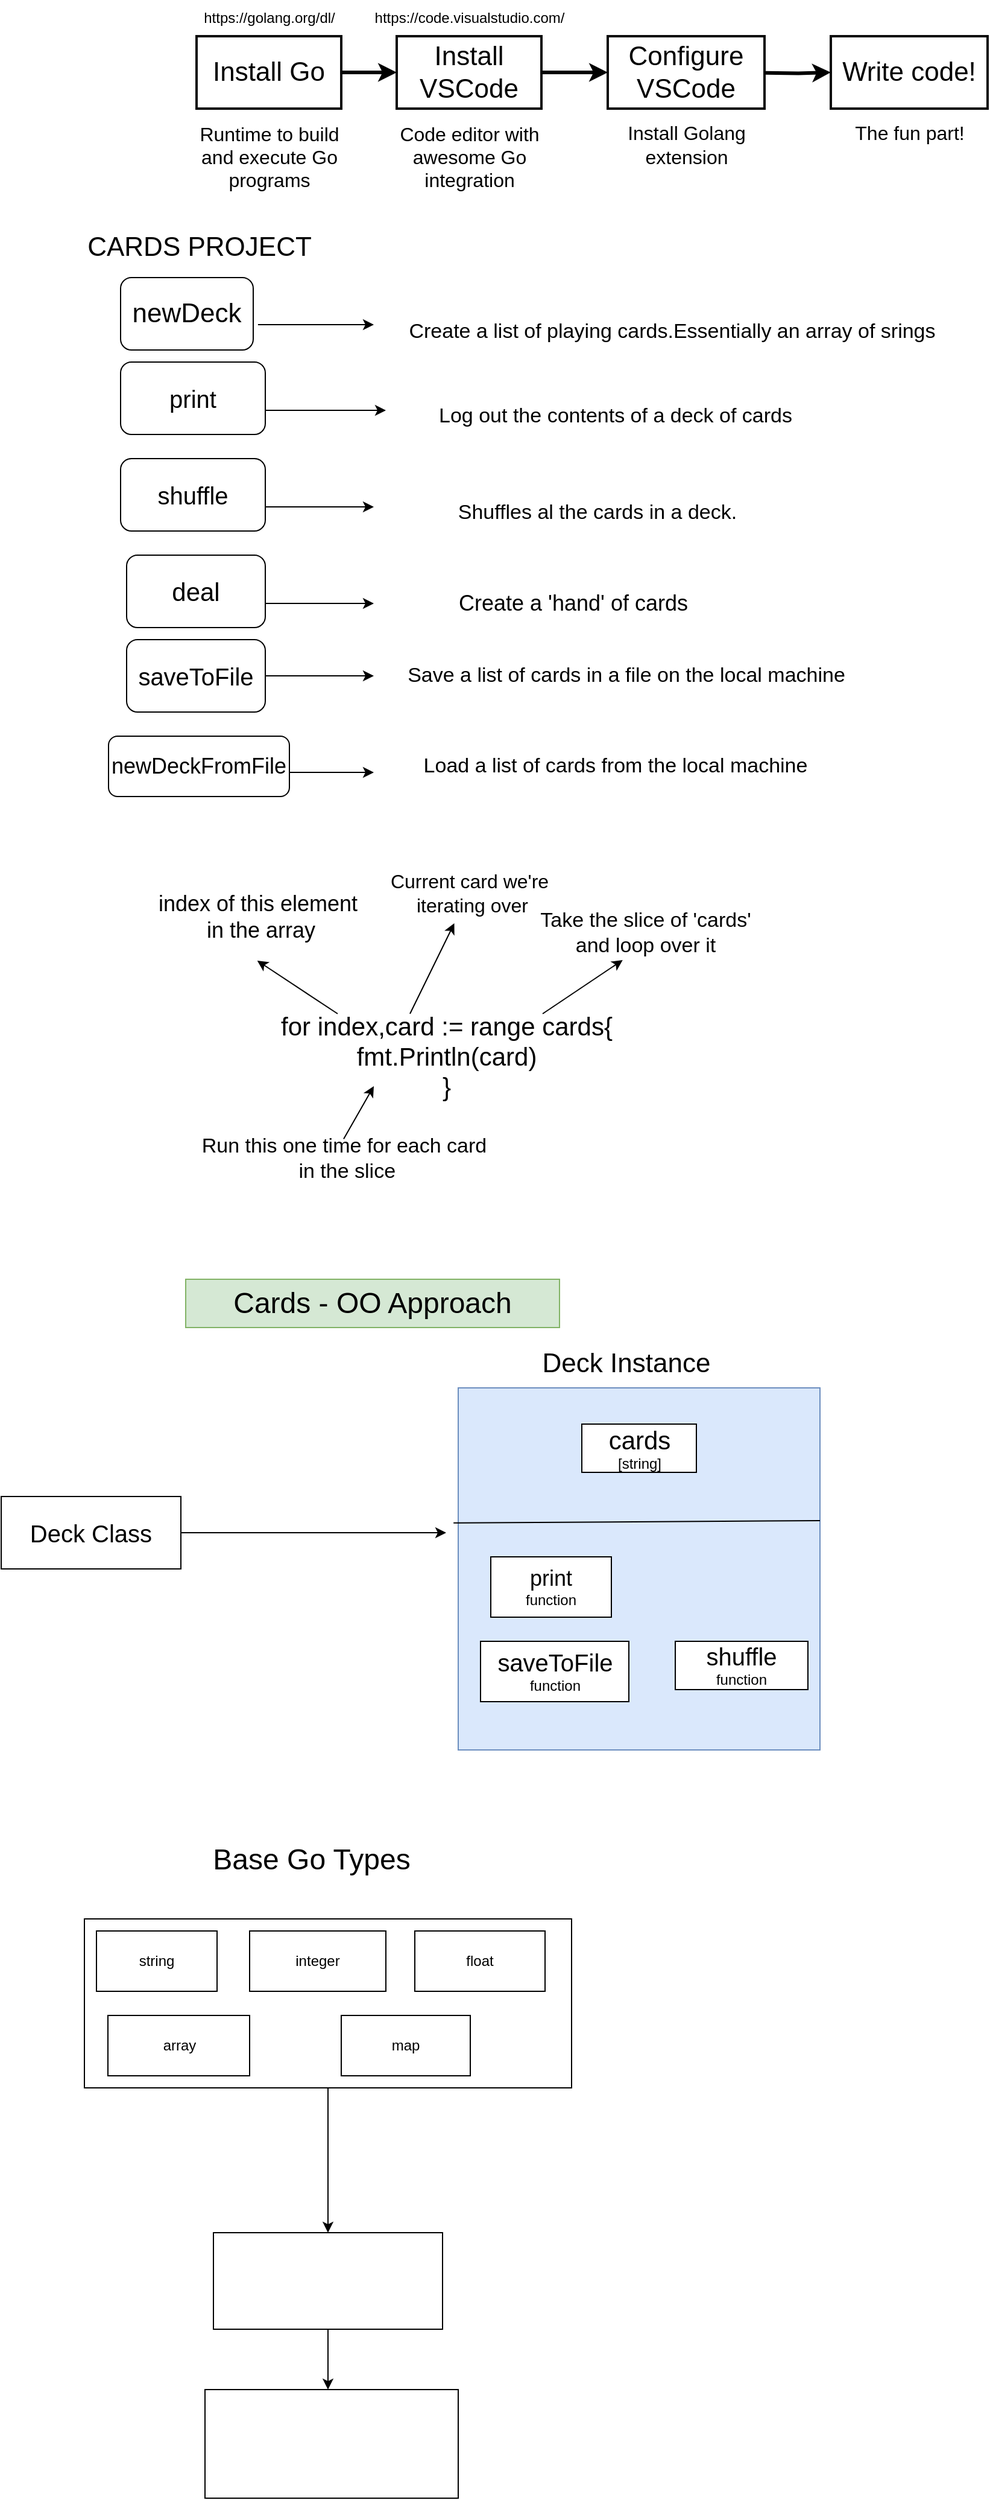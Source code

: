 <mxfile version="21.6.2" type="github" pages="21">
  <diagram name="Page-1" id="KwKmOaSUNMyCv86T7x2U">
    <mxGraphModel dx="831" dy="733" grid="1" gridSize="10" guides="1" tooltips="1" connect="1" arrows="1" fold="1" page="1" pageScale="1" pageWidth="850" pageHeight="1100" math="0" shadow="0">
      <root>
        <mxCell id="0" />
        <mxCell id="1" parent="0" />
        <mxCell id="xN6xK-kXH7-Yt-VnQuRD-1" style="edgeStyle=orthogonalEdgeStyle;rounded=0;html=1;exitX=1;exitY=0.5;startArrow=none;startFill=0;endArrow=classic;endFill=1;jettySize=auto;orthogonalLoop=1;strokeColor=#000000;strokeWidth=3;fontSize=22;fontColor=#000000;" parent="1" source="xN6xK-kXH7-Yt-VnQuRD-2" target="xN6xK-kXH7-Yt-VnQuRD-4" edge="1">
          <mxGeometry relative="1" as="geometry" />
        </mxCell>
        <mxCell id="xN6xK-kXH7-Yt-VnQuRD-2" value="Install Go" style="rounded=0;whiteSpace=wrap;html=1;shadow=0;labelBackgroundColor=none;strokeColor=#080808;strokeWidth=2;fillColor=#ffffff;fontSize=22;fontColor=#000000;align=center;" parent="1" vertex="1">
          <mxGeometry x="263" y="250" width="120" height="60" as="geometry" />
        </mxCell>
        <mxCell id="xN6xK-kXH7-Yt-VnQuRD-3" style="edgeStyle=orthogonalEdgeStyle;rounded=0;html=1;exitX=1;exitY=0.5;startArrow=none;startFill=0;endArrow=classic;endFill=1;jettySize=auto;orthogonalLoop=1;strokeColor=#000000;strokeWidth=3;fontSize=22;fontColor=#000000;" parent="1" source="xN6xK-kXH7-Yt-VnQuRD-4" target="xN6xK-kXH7-Yt-VnQuRD-5" edge="1">
          <mxGeometry relative="1" as="geometry" />
        </mxCell>
        <mxCell id="xN6xK-kXH7-Yt-VnQuRD-4" value="Install VSCode" style="rounded=0;whiteSpace=wrap;html=1;shadow=0;labelBackgroundColor=none;strokeColor=#080808;strokeWidth=2;fillColor=#ffffff;fontSize=22;fontColor=#000000;align=center;" parent="1" vertex="1">
          <mxGeometry x="429" y="250" width="120" height="60" as="geometry" />
        </mxCell>
        <mxCell id="xN6xK-kXH7-Yt-VnQuRD-5" value="Configure VSCode" style="rounded=0;whiteSpace=wrap;html=1;shadow=0;labelBackgroundColor=none;strokeColor=#080808;strokeWidth=2;fillColor=#ffffff;fontSize=22;fontColor=#000000;align=center;" parent="1" vertex="1">
          <mxGeometry x="604" y="250" width="130" height="60" as="geometry" />
        </mxCell>
        <mxCell id="xN6xK-kXH7-Yt-VnQuRD-6" value="Runtime to build and execute Go programs" style="text;html=1;strokeColor=none;fillColor=none;align=center;verticalAlign=middle;whiteSpace=wrap;rounded=0;shadow=0;labelBackgroundColor=none;fontSize=16;fontColor=#000000;" parent="1" vertex="1">
          <mxGeometry x="261" y="310" width="125" height="80" as="geometry" />
        </mxCell>
        <mxCell id="xN6xK-kXH7-Yt-VnQuRD-7" value="Code editor with awesome Go integration" style="text;html=1;strokeColor=none;fillColor=none;align=center;verticalAlign=middle;whiteSpace=wrap;rounded=0;shadow=0;labelBackgroundColor=none;fontSize=16;fontColor=#000000;" parent="1" vertex="1">
          <mxGeometry x="427" y="310" width="125" height="80" as="geometry" />
        </mxCell>
        <mxCell id="xN6xK-kXH7-Yt-VnQuRD-8" value="Install Golang extension" style="text;html=1;strokeColor=none;fillColor=none;align=center;verticalAlign=middle;whiteSpace=wrap;rounded=0;shadow=0;labelBackgroundColor=none;fontSize=16;fontColor=#000000;" parent="1" vertex="1">
          <mxGeometry x="607" y="320" width="125" height="40" as="geometry" />
        </mxCell>
        <mxCell id="xN6xK-kXH7-Yt-VnQuRD-9" value="https://golang.org/dl/" style="text;html=1;strokeColor=none;fillColor=none;align=center;verticalAlign=middle;whiteSpace=wrap;rounded=0;shadow=0;labelBackgroundColor=none;fontSize=12;fontColor=#000000;" parent="1" vertex="1">
          <mxGeometry x="261" y="220" width="125" height="30" as="geometry" />
        </mxCell>
        <mxCell id="xN6xK-kXH7-Yt-VnQuRD-10" value="https://code.visualstudio.com/" style="text;html=1;strokeColor=none;fillColor=none;align=center;verticalAlign=middle;whiteSpace=wrap;rounded=0;shadow=0;labelBackgroundColor=none;fontSize=12;fontColor=#000000;" parent="1" vertex="1">
          <mxGeometry x="427" y="220" width="125" height="30" as="geometry" />
        </mxCell>
        <mxCell id="xN6xK-kXH7-Yt-VnQuRD-11" style="edgeStyle=orthogonalEdgeStyle;rounded=0;html=1;exitX=1;exitY=0.5;startArrow=none;startFill=0;endArrow=classic;endFill=1;jettySize=auto;orthogonalLoop=1;strokeColor=#000000;strokeWidth=3;fontSize=22;fontColor=#000000;" parent="1" target="xN6xK-kXH7-Yt-VnQuRD-12" edge="1">
          <mxGeometry relative="1" as="geometry">
            <mxPoint x="734.333" y="280.333" as="sourcePoint" />
          </mxGeometry>
        </mxCell>
        <mxCell id="xN6xK-kXH7-Yt-VnQuRD-12" value="Write code!" style="rounded=0;whiteSpace=wrap;html=1;shadow=0;labelBackgroundColor=none;strokeColor=#080808;strokeWidth=2;fillColor=#ffffff;fontSize=22;fontColor=#000000;align=center;" parent="1" vertex="1">
          <mxGeometry x="789" y="250" width="130" height="60" as="geometry" />
        </mxCell>
        <mxCell id="xN6xK-kXH7-Yt-VnQuRD-13" value="The fun part!" style="text;html=1;strokeColor=none;fillColor=none;align=center;verticalAlign=middle;whiteSpace=wrap;rounded=0;shadow=0;labelBackgroundColor=none;fontSize=16;fontColor=#000000;" parent="1" vertex="1">
          <mxGeometry x="792" y="320" width="125" height="20" as="geometry" />
        </mxCell>
        <mxCell id="PredbNpVPD6zMxw3Z9yp-4" value="&lt;font style=&quot;font-size: 22px;&quot;&gt;newDeck&lt;/font&gt;" style="rounded=1;whiteSpace=wrap;html=1;" parent="1" vertex="1">
          <mxGeometry x="200" y="450" width="110" height="60" as="geometry" />
        </mxCell>
        <mxCell id="PredbNpVPD6zMxw3Z9yp-6" value="&lt;font style=&quot;font-size: 20px;&quot;&gt;print&lt;/font&gt;" style="rounded=1;whiteSpace=wrap;html=1;" parent="1" vertex="1">
          <mxGeometry x="200" y="520" width="120" height="60" as="geometry" />
        </mxCell>
        <mxCell id="PredbNpVPD6zMxw3Z9yp-7" value="&lt;font style=&quot;font-size: 20px;&quot;&gt;shuffle&lt;/font&gt;" style="rounded=1;whiteSpace=wrap;html=1;" parent="1" vertex="1">
          <mxGeometry x="200" y="600" width="120" height="60" as="geometry" />
        </mxCell>
        <mxCell id="PredbNpVPD6zMxw3Z9yp-8" value="&lt;font style=&quot;font-size: 21px;&quot;&gt;deal&lt;/font&gt;" style="rounded=1;whiteSpace=wrap;html=1;" parent="1" vertex="1">
          <mxGeometry x="205" y="680" width="115" height="60" as="geometry" />
        </mxCell>
        <mxCell id="PredbNpVPD6zMxw3Z9yp-9" value="&lt;font style=&quot;font-size: 18px;&quot;&gt;newDeckFromFile&lt;/font&gt;" style="rounded=1;whiteSpace=wrap;html=1;" parent="1" vertex="1">
          <mxGeometry x="190" y="830" width="150" height="50" as="geometry" />
        </mxCell>
        <mxCell id="PredbNpVPD6zMxw3Z9yp-10" value="&lt;font style=&quot;font-size: 20px;&quot;&gt;saveToFile&lt;/font&gt;" style="rounded=1;whiteSpace=wrap;html=1;" parent="1" vertex="1">
          <mxGeometry x="205" y="750" width="115" height="60" as="geometry" />
        </mxCell>
        <mxCell id="PredbNpVPD6zMxw3Z9yp-11" value="&lt;font style=&quot;font-size: 22px;&quot;&gt;CARDS PROJECT&lt;/font&gt;" style="text;html=1;align=center;verticalAlign=middle;resizable=0;points=[];autosize=1;strokeColor=none;fillColor=none;" parent="1" vertex="1">
          <mxGeometry x="160" y="405" width="210" height="40" as="geometry" />
        </mxCell>
        <mxCell id="PredbNpVPD6zMxw3Z9yp-13" value="" style="endArrow=classic;html=1;rounded=0;exitX=1.036;exitY=0.65;exitDx=0;exitDy=0;exitPerimeter=0;" parent="1" source="PredbNpVPD6zMxw3Z9yp-4" edge="1">
          <mxGeometry width="50" height="50" relative="1" as="geometry">
            <mxPoint x="500" y="620" as="sourcePoint" />
            <mxPoint x="410" y="489" as="targetPoint" />
            <Array as="points" />
          </mxGeometry>
        </mxCell>
        <mxCell id="PredbNpVPD6zMxw3Z9yp-14" value="&lt;font style=&quot;font-size: 17px;&quot;&gt;Create a list of playing cards.Essentially an array of srings&lt;/font&gt;" style="text;html=1;align=center;verticalAlign=middle;resizable=0;points=[];autosize=1;strokeColor=none;fillColor=none;" parent="1" vertex="1">
          <mxGeometry x="427" y="480" width="460" height="30" as="geometry" />
        </mxCell>
        <mxCell id="PredbNpVPD6zMxw3Z9yp-15" value="" style="endArrow=classic;html=1;rounded=0;" parent="1" edge="1">
          <mxGeometry width="50" height="50" relative="1" as="geometry">
            <mxPoint x="320" y="560" as="sourcePoint" />
            <mxPoint x="420" y="560" as="targetPoint" />
          </mxGeometry>
        </mxCell>
        <mxCell id="PredbNpVPD6zMxw3Z9yp-16" value="&lt;font style=&quot;font-size: 17px;&quot;&gt;Log out the contents of a deck of cards&lt;/font&gt;" style="text;html=1;align=center;verticalAlign=middle;resizable=0;points=[];autosize=1;strokeColor=none;fillColor=none;" parent="1" vertex="1">
          <mxGeometry x="450" y="550" width="320" height="30" as="geometry" />
        </mxCell>
        <mxCell id="PredbNpVPD6zMxw3Z9yp-18" value="" style="endArrow=classic;html=1;rounded=0;" parent="1" edge="1">
          <mxGeometry width="50" height="50" relative="1" as="geometry">
            <mxPoint x="320" y="640" as="sourcePoint" />
            <mxPoint x="410" y="640" as="targetPoint" />
          </mxGeometry>
        </mxCell>
        <mxCell id="PredbNpVPD6zMxw3Z9yp-19" value="&lt;font style=&quot;font-size: 17px;&quot;&gt;Shuffles al the cards in a deck.&lt;/font&gt;" style="text;html=1;align=center;verticalAlign=middle;resizable=0;points=[];autosize=1;strokeColor=none;fillColor=none;" parent="1" vertex="1">
          <mxGeometry x="470" y="630" width="250" height="30" as="geometry" />
        </mxCell>
        <mxCell id="PredbNpVPD6zMxw3Z9yp-20" value="" style="endArrow=classic;html=1;rounded=0;" parent="1" edge="1">
          <mxGeometry width="50" height="50" relative="1" as="geometry">
            <mxPoint x="320" y="720" as="sourcePoint" />
            <mxPoint x="410" y="720" as="targetPoint" />
          </mxGeometry>
        </mxCell>
        <mxCell id="PredbNpVPD6zMxw3Z9yp-21" value="&lt;font style=&quot;font-size: 18px;&quot;&gt;Create a &#39;hand&#39; of cards&lt;/font&gt;" style="text;html=1;align=center;verticalAlign=middle;resizable=0;points=[];autosize=1;strokeColor=none;fillColor=none;" parent="1" vertex="1">
          <mxGeometry x="470" y="700" width="210" height="40" as="geometry" />
        </mxCell>
        <mxCell id="PredbNpVPD6zMxw3Z9yp-22" value="" style="endArrow=classic;html=1;rounded=0;exitX=1;exitY=0.5;exitDx=0;exitDy=0;" parent="1" source="PredbNpVPD6zMxw3Z9yp-10" edge="1">
          <mxGeometry width="50" height="50" relative="1" as="geometry">
            <mxPoint x="320" y="790" as="sourcePoint" />
            <mxPoint x="410" y="780" as="targetPoint" />
          </mxGeometry>
        </mxCell>
        <mxCell id="PredbNpVPD6zMxw3Z9yp-23" value="&lt;font style=&quot;font-size: 17px;&quot;&gt;Save a list of cards in a file on the local machine&lt;/font&gt;" style="text;html=1;align=center;verticalAlign=middle;resizable=0;points=[];autosize=1;strokeColor=none;fillColor=none;" parent="1" vertex="1">
          <mxGeometry x="424" y="765" width="390" height="30" as="geometry" />
        </mxCell>
        <mxCell id="PredbNpVPD6zMxw3Z9yp-24" value="" style="endArrow=classic;html=1;rounded=0;" parent="1" edge="1">
          <mxGeometry width="50" height="50" relative="1" as="geometry">
            <mxPoint x="340" y="860" as="sourcePoint" />
            <mxPoint x="410" y="860" as="targetPoint" />
          </mxGeometry>
        </mxCell>
        <mxCell id="PredbNpVPD6zMxw3Z9yp-25" value="&lt;font style=&quot;font-size: 17px;&quot;&gt;Load a list of cards from the local machine&lt;/font&gt;" style="text;html=1;align=center;verticalAlign=middle;resizable=0;points=[];autosize=1;strokeColor=none;fillColor=none;" parent="1" vertex="1">
          <mxGeometry x="440" y="840" width="340" height="30" as="geometry" />
        </mxCell>
        <mxCell id="PredbNpVPD6zMxw3Z9yp-26" value="&lt;div style=&quot;font-size: 21px;&quot;&gt;&lt;font style=&quot;font-size: 21px;&quot;&gt;for index,card := range cards{&lt;/font&gt;&lt;/div&gt;&lt;div style=&quot;font-size: 21px;&quot;&gt;&lt;font style=&quot;font-size: 21px;&quot;&gt;fmt.Println(card)&lt;/font&gt;&lt;/div&gt;&lt;div style=&quot;font-size: 21px;&quot;&gt;&lt;font style=&quot;font-size: 21px;&quot;&gt;}&lt;font style=&quot;font-size: 21px;&quot;&gt;&lt;br&gt;&lt;/font&gt;&lt;/font&gt;&lt;/div&gt;" style="text;html=1;align=center;verticalAlign=middle;resizable=0;points=[];autosize=1;strokeColor=none;fillColor=none;" parent="1" vertex="1">
          <mxGeometry x="320" y="1050" width="300" height="90" as="geometry" />
        </mxCell>
        <mxCell id="PredbNpVPD6zMxw3Z9yp-28" value="" style="endArrow=classic;html=1;rounded=0;entryX=0.486;entryY=1.1;entryDx=0;entryDy=0;entryPerimeter=0;" parent="1" target="PredbNpVPD6zMxw3Z9yp-29" edge="1">
          <mxGeometry width="50" height="50" relative="1" as="geometry">
            <mxPoint x="380" y="1060" as="sourcePoint" />
            <mxPoint x="380" y="1000" as="targetPoint" />
          </mxGeometry>
        </mxCell>
        <mxCell id="PredbNpVPD6zMxw3Z9yp-29" value="&lt;div style=&quot;font-size: 18px;&quot;&gt;&lt;font style=&quot;font-size: 18px;&quot;&gt;index of this element&amp;nbsp;&lt;/font&gt;&lt;/div&gt;&lt;div style=&quot;font-size: 18px;&quot;&gt;&lt;font style=&quot;font-size: 18px;&quot;&gt;in the array&lt;/font&gt;&lt;/div&gt;" style="text;html=1;align=center;verticalAlign=middle;resizable=0;points=[];autosize=1;strokeColor=none;fillColor=none;" parent="1" vertex="1">
          <mxGeometry x="221" y="950" width="190" height="60" as="geometry" />
        </mxCell>
        <mxCell id="PredbNpVPD6zMxw3Z9yp-31" value="" style="endArrow=classic;html=1;rounded=0;" parent="1" target="PredbNpVPD6zMxw3Z9yp-32" edge="1">
          <mxGeometry width="50" height="50" relative="1" as="geometry">
            <mxPoint x="440" y="1060" as="sourcePoint" />
            <mxPoint x="440" y="1020" as="targetPoint" />
          </mxGeometry>
        </mxCell>
        <mxCell id="PredbNpVPD6zMxw3Z9yp-32" value="&lt;div style=&quot;font-size: 16px;&quot;&gt;&lt;font style=&quot;font-size: 16px;&quot;&gt;Current card we&#39;re&lt;/font&gt;&lt;/div&gt;&lt;div style=&quot;font-size: 16px;&quot;&gt;&lt;font style=&quot;font-size: 16px;&quot;&gt;&amp;nbsp;iterating over&lt;/font&gt;&lt;/div&gt;" style="text;html=1;align=center;verticalAlign=middle;resizable=0;points=[];autosize=1;strokeColor=none;fillColor=none;" parent="1" vertex="1">
          <mxGeometry x="414" y="935" width="150" height="50" as="geometry" />
        </mxCell>
        <mxCell id="PredbNpVPD6zMxw3Z9yp-33" value="&lt;div style=&quot;font-size: 17px;&quot;&gt;&lt;font style=&quot;font-size: 17px;&quot;&gt;Take the slice of &#39;cards&#39;&lt;/font&gt;&lt;/div&gt;&lt;div style=&quot;font-size: 17px;&quot;&gt;&lt;font style=&quot;font-size: 17px;&quot;&gt;and loop over it&lt;font style=&quot;font-size: 17px;&quot;&gt;&lt;br&gt;&lt;/font&gt;&lt;/font&gt;&lt;/div&gt;" style="text;html=1;align=center;verticalAlign=middle;resizable=0;points=[];autosize=1;strokeColor=none;fillColor=none;" parent="1" vertex="1">
          <mxGeometry x="535" y="968" width="200" height="50" as="geometry" />
        </mxCell>
        <mxCell id="PredbNpVPD6zMxw3Z9yp-35" value="" style="endArrow=classic;html=1;rounded=0;entryX=0.407;entryY=0.95;entryDx=0;entryDy=0;entryPerimeter=0;" parent="1" target="PredbNpVPD6zMxw3Z9yp-33" edge="1">
          <mxGeometry width="50" height="50" relative="1" as="geometry">
            <mxPoint x="550" y="1060" as="sourcePoint" />
            <mxPoint x="600" y="1010" as="targetPoint" />
          </mxGeometry>
        </mxCell>
        <mxCell id="PredbNpVPD6zMxw3Z9yp-36" value="&lt;div style=&quot;font-size: 17px;&quot;&gt;&lt;font style=&quot;font-size: 17px;&quot;&gt;Run this one time for each card&lt;/font&gt;&lt;/div&gt;&lt;div style=&quot;font-size: 17px;&quot;&gt;&lt;font style=&quot;font-size: 17px;&quot;&gt;&amp;nbsp;in the slice&lt;/font&gt;&lt;/div&gt;" style="text;html=1;align=center;verticalAlign=middle;resizable=0;points=[];autosize=1;strokeColor=none;fillColor=none;" parent="1" vertex="1">
          <mxGeometry x="255" y="1155" width="260" height="50" as="geometry" />
        </mxCell>
        <mxCell id="PredbNpVPD6zMxw3Z9yp-38" value="" style="endArrow=classic;html=1;rounded=0;exitX=0.5;exitY=0.175;exitDx=0;exitDy=0;exitPerimeter=0;" parent="1" source="PredbNpVPD6zMxw3Z9yp-36" edge="1">
          <mxGeometry width="50" height="50" relative="1" as="geometry">
            <mxPoint x="380" y="1150" as="sourcePoint" />
            <mxPoint x="410" y="1120" as="targetPoint" />
          </mxGeometry>
        </mxCell>
        <mxCell id="nNU1Q9rzHe1Agexzaodl-1" value="&lt;font style=&quot;font-size: 24px;&quot;&gt;Cards - OO Approach&lt;/font&gt;" style="rounded=0;whiteSpace=wrap;html=1;fillColor=#d5e8d4;strokeColor=#82b366;" vertex="1" parent="1">
          <mxGeometry x="254" y="1280" width="310" height="40" as="geometry" />
        </mxCell>
        <mxCell id="nNU1Q9rzHe1Agexzaodl-5" style="edgeStyle=orthogonalEdgeStyle;rounded=0;orthogonalLoop=1;jettySize=auto;html=1;" edge="1" parent="1" source="nNU1Q9rzHe1Agexzaodl-3">
          <mxGeometry relative="1" as="geometry">
            <mxPoint x="470" y="1490" as="targetPoint" />
          </mxGeometry>
        </mxCell>
        <mxCell id="nNU1Q9rzHe1Agexzaodl-3" value="&lt;font style=&quot;font-size: 20px;&quot;&gt;Deck Class&lt;/font&gt;" style="rounded=0;whiteSpace=wrap;html=1;" vertex="1" parent="1">
          <mxGeometry x="101" y="1460" width="149" height="60" as="geometry" />
        </mxCell>
        <mxCell id="nNU1Q9rzHe1Agexzaodl-4" value="&lt;div&gt;&lt;br&gt;&lt;/div&gt;&lt;div&gt;&lt;br&gt;&lt;/div&gt;&lt;div&gt;&lt;br&gt;&lt;/div&gt;&lt;div&gt;&lt;br&gt;&lt;/div&gt;&lt;div&gt;&lt;br&gt;&lt;/div&gt;&lt;div&gt;&lt;br&gt;&lt;/div&gt;" style="whiteSpace=wrap;html=1;aspect=fixed;fillColor=#dae8fc;strokeColor=#6c8ebf;" vertex="1" parent="1">
          <mxGeometry x="480" y="1370" width="300" height="300" as="geometry" />
        </mxCell>
        <mxCell id="nNU1Q9rzHe1Agexzaodl-7" value="&lt;div&gt;&lt;font style=&quot;font-size: 20px;&quot;&gt;shuffle&lt;/font&gt;&lt;/div&gt;&lt;div&gt;function&lt;br&gt;&lt;/div&gt;" style="rounded=0;whiteSpace=wrap;html=1;" vertex="1" parent="1">
          <mxGeometry x="660" y="1580" width="110" height="40" as="geometry" />
        </mxCell>
        <mxCell id="nNU1Q9rzHe1Agexzaodl-8" value="&lt;div style=&quot;font-size: 20px;&quot;&gt;saveToFile&lt;/div&gt;&lt;div&gt;function&lt;br&gt;&lt;/div&gt;" style="rounded=0;whiteSpace=wrap;html=1;" vertex="1" parent="1">
          <mxGeometry x="498.5" y="1580" width="123" height="50" as="geometry" />
        </mxCell>
        <mxCell id="nNU1Q9rzHe1Agexzaodl-9" value="&lt;div&gt;&lt;font style=&quot;font-size: 18px;&quot;&gt;print&lt;/font&gt;&lt;/div&gt;&lt;div&gt;function&lt;br&gt;&lt;/div&gt;" style="rounded=0;whiteSpace=wrap;html=1;" vertex="1" parent="1">
          <mxGeometry x="507" y="1510" width="100" height="50" as="geometry" />
        </mxCell>
        <mxCell id="nNU1Q9rzHe1Agexzaodl-10" value="&lt;div&gt;&lt;font style=&quot;font-size: 21px;&quot;&gt;cards&lt;/font&gt;&lt;/div&gt;&lt;div&gt;[string]&lt;br&gt;&lt;/div&gt;" style="rounded=0;whiteSpace=wrap;html=1;" vertex="1" parent="1">
          <mxGeometry x="582.5" y="1400" width="95" height="40" as="geometry" />
        </mxCell>
        <mxCell id="nNU1Q9rzHe1Agexzaodl-11" value="" style="endArrow=none;html=1;rounded=0;exitX=-0.013;exitY=0.373;exitDx=0;exitDy=0;exitPerimeter=0;" edge="1" parent="1" source="nNU1Q9rzHe1Agexzaodl-4">
          <mxGeometry width="50" height="50" relative="1" as="geometry">
            <mxPoint x="490" y="1490" as="sourcePoint" />
            <mxPoint x="780" y="1480" as="targetPoint" />
            <Array as="points" />
          </mxGeometry>
        </mxCell>
        <mxCell id="nNU1Q9rzHe1Agexzaodl-13" value="&lt;font style=&quot;font-size: 22px;&quot;&gt;Deck Instance&lt;/font&gt;" style="text;html=1;align=center;verticalAlign=middle;resizable=0;points=[];autosize=1;strokeColor=none;fillColor=none;" vertex="1" parent="1">
          <mxGeometry x="539" y="1330" width="160" height="40" as="geometry" />
        </mxCell>
        <mxCell id="nNU1Q9rzHe1Agexzaodl-14" value="&lt;div style=&quot;font-size: 24px;&quot;&gt;&lt;font style=&quot;font-size: 24px;&quot;&gt;Base Go Types&lt;/font&gt;&lt;/div&gt;&lt;div style=&quot;font-size: 24px;&quot;&gt;&lt;font style=&quot;font-size: 24px;&quot;&gt;&lt;br&gt;&lt;/font&gt;&lt;/div&gt;" style="text;html=1;align=center;verticalAlign=middle;resizable=0;points=[];autosize=1;strokeColor=none;fillColor=none;" vertex="1" parent="1">
          <mxGeometry x="263" y="1740" width="190" height="70" as="geometry" />
        </mxCell>
        <mxCell id="nNU1Q9rzHe1Agexzaodl-23" style="edgeStyle=orthogonalEdgeStyle;rounded=0;orthogonalLoop=1;jettySize=auto;html=1;exitX=0.5;exitY=1;exitDx=0;exitDy=0;entryX=0.5;entryY=0;entryDx=0;entryDy=0;" edge="1" parent="1" source="nNU1Q9rzHe1Agexzaodl-15" target="nNU1Q9rzHe1Agexzaodl-21">
          <mxGeometry relative="1" as="geometry" />
        </mxCell>
        <mxCell id="nNU1Q9rzHe1Agexzaodl-15" value="" style="rounded=0;whiteSpace=wrap;html=1;" vertex="1" parent="1">
          <mxGeometry x="170" y="1810" width="404" height="140" as="geometry" />
        </mxCell>
        <mxCell id="nNU1Q9rzHe1Agexzaodl-16" value="map" style="rounded=0;whiteSpace=wrap;html=1;" vertex="1" parent="1">
          <mxGeometry x="383" y="1890" width="107" height="50" as="geometry" />
        </mxCell>
        <mxCell id="nNU1Q9rzHe1Agexzaodl-17" value="array" style="rounded=0;whiteSpace=wrap;html=1;" vertex="1" parent="1">
          <mxGeometry x="189.5" y="1890" width="117.5" height="50" as="geometry" />
        </mxCell>
        <mxCell id="nNU1Q9rzHe1Agexzaodl-18" value="float" style="rounded=0;whiteSpace=wrap;html=1;" vertex="1" parent="1">
          <mxGeometry x="444" y="1820" width="108" height="50" as="geometry" />
        </mxCell>
        <mxCell id="nNU1Q9rzHe1Agexzaodl-19" value="integer" style="rounded=0;whiteSpace=wrap;html=1;" vertex="1" parent="1">
          <mxGeometry x="307" y="1820" width="113" height="50" as="geometry" />
        </mxCell>
        <mxCell id="nNU1Q9rzHe1Agexzaodl-20" value="string" style="rounded=0;whiteSpace=wrap;html=1;" vertex="1" parent="1">
          <mxGeometry x="180" y="1820" width="100" height="50" as="geometry" />
        </mxCell>
        <mxCell id="nNU1Q9rzHe1Agexzaodl-24" style="edgeStyle=orthogonalEdgeStyle;rounded=0;orthogonalLoop=1;jettySize=auto;html=1;exitX=0.5;exitY=1;exitDx=0;exitDy=0;" edge="1" parent="1" source="nNU1Q9rzHe1Agexzaodl-21">
          <mxGeometry relative="1" as="geometry">
            <mxPoint x="372" y="2200" as="targetPoint" />
          </mxGeometry>
        </mxCell>
        <mxCell id="nNU1Q9rzHe1Agexzaodl-21" value="" style="rounded=0;whiteSpace=wrap;html=1;" vertex="1" parent="1">
          <mxGeometry x="277" y="2070" width="190" height="80" as="geometry" />
        </mxCell>
        <mxCell id="nNU1Q9rzHe1Agexzaodl-22" value="" style="rounded=0;whiteSpace=wrap;html=1;" vertex="1" parent="1">
          <mxGeometry x="270" y="2200" width="210" height="90" as="geometry" />
        </mxCell>
      </root>
    </mxGraphModel>
  </diagram>
  <diagram name="002 - cards" id="sYJ1UIvSet9_91HuQsrW">
    <mxGraphModel dx="990" dy="431" grid="1" gridSize="10" guides="1" tooltips="1" connect="1" arrows="1" fold="1" page="1" pageScale="1" pageWidth="1100" pageHeight="850" background="#ffffff" math="0" shadow="0">
      <root>
        <mxCell id="0" />
        <mxCell id="1" parent="0" />
        <mxCell id="2" value="" style="rounded=0;whiteSpace=wrap;html=1;shadow=0;labelBackgroundColor=none;strokeColor=#080808;strokeWidth=2;fillColor=#ffffff;fontSize=22;fontColor=#000000;align=center;" vertex="1" parent="1">
          <mxGeometry x="320" y="205" width="240" height="405" as="geometry" />
        </mxCell>
        <mxCell id="3" value="Cards" style="text;html=1;strokeColor=none;fillColor=none;align=center;verticalAlign=middle;whiteSpace=wrap;rounded=0;shadow=0;labelBackgroundColor=none;fontSize=32;fontColor=#000000;" vertex="1" parent="1">
          <mxGeometry x="390" y="170" width="100" height="30" as="geometry" />
        </mxCell>
        <mxCell id="14" style="edgeStyle=orthogonalEdgeStyle;rounded=0;html=1;exitX=1;exitY=0.5;startArrow=none;startFill=0;endArrow=classic;endFill=1;jettySize=auto;orthogonalLoop=1;strokeColor=#000000;strokeWidth=3;fontSize=22;fontColor=#000000;" edge="1" parent="1" source="4">
          <mxGeometry relative="1" as="geometry">
            <mxPoint x="600" y="245" as="targetPoint" />
          </mxGeometry>
        </mxCell>
        <mxCell id="4" value="newDeck" style="rounded=0;whiteSpace=wrap;html=1;shadow=0;labelBackgroundColor=none;strokeColor=#080808;strokeWidth=2;fillColor=#ffffff;fontSize=22;fontColor=#000000;align=center;" vertex="1" parent="1">
          <mxGeometry x="345" y="220" width="190" height="50" as="geometry" />
        </mxCell>
        <mxCell id="8" value="print" style="rounded=0;whiteSpace=wrap;html=1;shadow=0;labelBackgroundColor=none;strokeColor=#080808;strokeWidth=2;fillColor=#ffffff;fontSize=22;fontColor=#000000;align=center;" vertex="1" parent="1">
          <mxGeometry x="345" y="284" width="190" height="50" as="geometry" />
        </mxCell>
        <mxCell id="9" value="shuffle" style="rounded=0;whiteSpace=wrap;html=1;shadow=0;labelBackgroundColor=none;strokeColor=#080808;strokeWidth=2;fillColor=#ffffff;fontSize=22;fontColor=#000000;align=center;" vertex="1" parent="1">
          <mxGeometry x="345" y="348" width="190" height="50" as="geometry" />
        </mxCell>
        <mxCell id="10" value="deal" style="rounded=0;whiteSpace=wrap;html=1;shadow=0;labelBackgroundColor=none;strokeColor=#080808;strokeWidth=2;fillColor=#ffffff;fontSize=22;fontColor=#000000;align=center;" vertex="1" parent="1">
          <mxGeometry x="345" y="412" width="190" height="50" as="geometry" />
        </mxCell>
        <mxCell id="11" value="saveToFile" style="rounded=0;whiteSpace=wrap;html=1;shadow=0;labelBackgroundColor=none;strokeColor=#080808;strokeWidth=2;fillColor=#ffffff;fontSize=22;fontColor=#000000;align=center;" vertex="1" parent="1">
          <mxGeometry x="345" y="476" width="190" height="50" as="geometry" />
        </mxCell>
        <mxCell id="13" value="newDeckFromFile" style="rounded=0;whiteSpace=wrap;html=1;shadow=0;labelBackgroundColor=none;strokeColor=#080808;strokeWidth=2;fillColor=#ffffff;fontSize=22;fontColor=#000000;align=center;" vertex="1" parent="1">
          <mxGeometry x="345" y="540" width="190" height="50" as="geometry" />
        </mxCell>
        <mxCell id="15" value="Create a list of playing cards. &amp;nbsp;Essentially an array of strings" style="text;html=1;strokeColor=none;fillColor=none;align=left;verticalAlign=middle;whiteSpace=wrap;rounded=0;shadow=0;labelBackgroundColor=none;fontSize=14;fontColor=#000000;" vertex="1" parent="1">
          <mxGeometry x="602" y="218" width="170" height="55" as="geometry" />
        </mxCell>
        <mxCell id="16" style="edgeStyle=orthogonalEdgeStyle;rounded=0;html=1;exitX=1;exitY=0.5;startArrow=none;startFill=0;endArrow=classic;endFill=1;jettySize=auto;orthogonalLoop=1;strokeColor=#000000;strokeWidth=3;fontSize=22;fontColor=#000000;" edge="1" parent="1">
          <mxGeometry relative="1" as="geometry">
            <mxPoint x="600" y="309" as="targetPoint" />
            <mxPoint x="535" y="309" as="sourcePoint" />
          </mxGeometry>
        </mxCell>
        <mxCell id="17" value="Log out the contents of a deck of cards" style="text;html=1;strokeColor=none;fillColor=none;align=left;verticalAlign=middle;whiteSpace=wrap;rounded=0;shadow=0;labelBackgroundColor=none;fontSize=14;fontColor=#000000;" vertex="1" parent="1">
          <mxGeometry x="602" y="282" width="170" height="55" as="geometry" />
        </mxCell>
        <mxCell id="18" style="edgeStyle=orthogonalEdgeStyle;rounded=0;html=1;exitX=1;exitY=0.5;startArrow=none;startFill=0;endArrow=classic;endFill=1;jettySize=auto;orthogonalLoop=1;strokeColor=#000000;strokeWidth=3;fontSize=22;fontColor=#000000;" edge="1" parent="1">
          <mxGeometry relative="1" as="geometry">
            <mxPoint x="600" y="373" as="targetPoint" />
            <mxPoint x="535" y="373" as="sourcePoint" />
          </mxGeometry>
        </mxCell>
        <mxCell id="19" value="Shuffles all the cards in a deck" style="text;html=1;strokeColor=none;fillColor=none;align=left;verticalAlign=middle;whiteSpace=wrap;rounded=0;shadow=0;labelBackgroundColor=none;fontSize=14;fontColor=#000000;" vertex="1" parent="1">
          <mxGeometry x="602" y="346" width="170" height="55" as="geometry" />
        </mxCell>
        <mxCell id="20" style="edgeStyle=orthogonalEdgeStyle;rounded=0;html=1;exitX=1;exitY=0.5;startArrow=none;startFill=0;endArrow=classic;endFill=1;jettySize=auto;orthogonalLoop=1;strokeColor=#000000;strokeWidth=3;fontSize=22;fontColor=#000000;" edge="1" parent="1">
          <mxGeometry relative="1" as="geometry">
            <mxPoint x="600" y="437" as="targetPoint" />
            <mxPoint x="535" y="437" as="sourcePoint" />
          </mxGeometry>
        </mxCell>
        <mxCell id="21" value="Create a &#39;hand&#39; of cards." style="text;html=1;strokeColor=none;fillColor=none;align=left;verticalAlign=middle;whiteSpace=wrap;rounded=0;shadow=0;labelBackgroundColor=none;fontSize=14;fontColor=#000000;" vertex="1" parent="1">
          <mxGeometry x="602" y="410" width="170" height="55" as="geometry" />
        </mxCell>
        <mxCell id="22" style="edgeStyle=orthogonalEdgeStyle;rounded=0;html=1;exitX=1;exitY=0.5;startArrow=none;startFill=0;endArrow=classic;endFill=1;jettySize=auto;orthogonalLoop=1;strokeColor=#000000;strokeWidth=3;fontSize=22;fontColor=#000000;" edge="1" parent="1">
          <mxGeometry relative="1" as="geometry">
            <mxPoint x="600" y="501" as="targetPoint" />
            <mxPoint x="535" y="501" as="sourcePoint" />
          </mxGeometry>
        </mxCell>
        <mxCell id="23" value="Save a list of cards to a file on the local machine" style="text;html=1;strokeColor=none;fillColor=none;align=left;verticalAlign=middle;whiteSpace=wrap;rounded=0;shadow=0;labelBackgroundColor=none;fontSize=14;fontColor=#000000;" vertex="1" parent="1">
          <mxGeometry x="602" y="474" width="170" height="55" as="geometry" />
        </mxCell>
        <mxCell id="24" style="edgeStyle=orthogonalEdgeStyle;rounded=0;html=1;exitX=1;exitY=0.5;startArrow=none;startFill=0;endArrow=classic;endFill=1;jettySize=auto;orthogonalLoop=1;strokeColor=#000000;strokeWidth=3;fontSize=22;fontColor=#000000;" edge="1" parent="1">
          <mxGeometry relative="1" as="geometry">
            <mxPoint x="600" y="565" as="targetPoint" />
            <mxPoint x="535" y="565" as="sourcePoint" />
          </mxGeometry>
        </mxCell>
        <mxCell id="25" value="Load a list of cards from the local machine" style="text;html=1;strokeColor=none;fillColor=none;align=left;verticalAlign=middle;whiteSpace=wrap;rounded=0;shadow=0;labelBackgroundColor=none;fontSize=14;fontColor=#000000;" vertex="1" parent="1">
          <mxGeometry x="602" y="538" width="170" height="55" as="geometry" />
        </mxCell>
      </root>
    </mxGraphModel>
  </diagram>
  <diagram name="021 - compilation" id="Hr6mVC0h3nWJxYmyb4CP">
    <mxGraphModel dx="1238" dy="539" grid="1" gridSize="10" guides="1" tooltips="1" connect="1" arrows="1" fold="1" page="1" pageScale="1" pageWidth="1100" pageHeight="850" background="#ffffff" math="0" shadow="0">
      <root>
        <mxCell id="0" />
        <mxCell id="1" parent="0" />
        <mxCell id="20" style="edgeStyle=orthogonalEdgeStyle;rounded=0;html=1;exitX=0.5;exitY=1;entryX=0.5;entryY=0;startArrow=none;startFill=0;endArrow=classic;endFill=1;jettySize=auto;orthogonalLoop=1;strokeColor=#000000;strokeWidth=3;fontSize=22;fontColor=#000000;" edge="1" parent="1" target="13">
          <mxGeometry relative="1" as="geometry">
            <mxPoint x="433" y="230" as="sourcePoint" />
          </mxGeometry>
        </mxCell>
        <mxCell id="2" value="" style="rounded=0;whiteSpace=wrap;html=1;shadow=0;labelBackgroundColor=none;strokeColor=#080808;strokeWidth=2;fillColor=#ffffff;fontSize=32;fontColor=#000000;align=center;" vertex="1" parent="1">
          <mxGeometry x="401" y="120" width="333" height="110" as="geometry" />
        </mxCell>
        <mxCell id="3" value="Raw Source Code" style="text;html=1;strokeColor=none;fillColor=none;align=center;verticalAlign=middle;whiteSpace=wrap;rounded=0;shadow=0;labelBackgroundColor=none;fontSize=32;fontColor=#000000;" vertex="1" parent="1">
          <mxGeometry x="400" y="90" width="330" height="20" as="geometry" />
        </mxCell>
        <mxCell id="4" value="main.go" style="rounded=0;whiteSpace=wrap;html=1;shadow=0;labelBackgroundColor=none;strokeColor=#080808;strokeWidth=2;fillColor=#ffffff;fontSize=32;fontColor=#000000;align=center;" vertex="1" parent="1">
          <mxGeometry x="493" y="145" width="150" height="60" as="geometry" />
        </mxCell>
        <mxCell id="22" style="edgeStyle=orthogonalEdgeStyle;rounded=0;html=1;exitX=0.5;exitY=1;entryX=0.5;entryY=0;startArrow=none;startFill=0;endArrow=classic;endFill=1;jettySize=auto;orthogonalLoop=1;strokeColor=#000000;strokeWidth=3;fontSize=22;fontColor=#000000;" edge="1" parent="1" source="8" target="10">
          <mxGeometry relative="1" as="geometry" />
        </mxCell>
        <mxCell id="8" value="Go Compiler" style="rounded=0;whiteSpace=wrap;html=1;shadow=0;labelBackgroundColor=none;strokeColor=#080808;strokeWidth=2;fillColor=#ffffff;fontSize=22;fontColor=#000000;align=center;" vertex="1" parent="1">
          <mxGeometry x="322" y="340" width="222" height="40" as="geometry" />
        </mxCell>
        <mxCell id="23" style="edgeStyle=orthogonalEdgeStyle;rounded=0;html=1;exitX=0.5;exitY=1;entryX=0.5;entryY=0;startArrow=none;startFill=0;endArrow=classic;endFill=1;jettySize=auto;orthogonalLoop=1;strokeColor=#000000;strokeWidth=3;fontSize=22;fontColor=#000000;" edge="1" parent="1" source="10" target="19">
          <mxGeometry relative="1" as="geometry" />
        </mxCell>
        <mxCell id="10" value="Executable Program" style="rounded=0;whiteSpace=wrap;html=1;shadow=0;labelBackgroundColor=none;strokeColor=#080808;strokeWidth=2;fillColor=#ffffff;fontSize=22;fontColor=#000000;align=center;" vertex="1" parent="1">
          <mxGeometry x="321" y="420" width="223" height="40" as="geometry" />
        </mxCell>
        <mxCell id="11" value="How do we run the code in our project?" style="rounded=0;whiteSpace=wrap;html=1;shadow=0;labelBackgroundColor=none;strokeColor=#6c8ebf;strokeWidth=2;fillColor=#dae8fc;fontSize=22;fontColor=#000000;align=center;" vertex="1" parent="1">
          <mxGeometry x="90" y="100" width="210" height="65" as="geometry" />
        </mxCell>
        <mxCell id="21" style="edgeStyle=orthogonalEdgeStyle;rounded=0;html=1;exitX=0.5;exitY=1;entryX=0.5;entryY=0;startArrow=none;startFill=0;endArrow=classic;endFill=1;jettySize=auto;orthogonalLoop=1;strokeColor=#000000;strokeWidth=3;fontSize=22;fontColor=#000000;" edge="1" parent="1" source="13" target="8">
          <mxGeometry relative="1" as="geometry" />
        </mxCell>
        <mxCell id="13" value="go &lt;b&gt;run&lt;/b&gt; main.go" style="rounded=0;whiteSpace=wrap;html=1;shadow=0;labelBackgroundColor=none;strokeColor=#080808;strokeWidth=2;fillColor=#ffffff;fontSize=22;fontColor=#000000;align=center;fontStyle=2" vertex="1" parent="1">
          <mxGeometry x="322" y="260" width="222" height="40" as="geometry" />
        </mxCell>
        <mxCell id="19" value="Runs the program" style="rounded=0;whiteSpace=wrap;html=1;shadow=0;labelBackgroundColor=none;strokeColor=#080808;strokeWidth=2;fillColor=#ffffff;fontSize=22;fontColor=#000000;align=center;" vertex="1" parent="1">
          <mxGeometry x="321" y="500" width="223" height="40" as="geometry" />
        </mxCell>
        <mxCell id="24" style="edgeStyle=orthogonalEdgeStyle;rounded=0;html=1;exitX=0.5;exitY=1;entryX=0.5;entryY=0;startArrow=none;startFill=0;endArrow=classic;endFill=1;jettySize=auto;orthogonalLoop=1;strokeColor=#000000;strokeWidth=3;fontSize=22;fontColor=#000000;" edge="1" target="30" parent="1">
          <mxGeometry relative="1" as="geometry">
            <mxPoint x="713" y="230" as="sourcePoint" />
          </mxGeometry>
        </mxCell>
        <mxCell id="25" style="edgeStyle=orthogonalEdgeStyle;rounded=0;html=1;exitX=0.5;exitY=1;entryX=0.5;entryY=0;startArrow=none;startFill=0;endArrow=classic;endFill=1;jettySize=auto;orthogonalLoop=1;strokeColor=#000000;strokeWidth=3;fontSize=22;fontColor=#000000;" edge="1" source="26" target="28" parent="1">
          <mxGeometry relative="1" as="geometry" />
        </mxCell>
        <mxCell id="26" value="Go Compiler" style="rounded=0;whiteSpace=wrap;html=1;shadow=0;labelBackgroundColor=none;strokeColor=#080808;strokeWidth=2;fillColor=#ffffff;fontSize=22;fontColor=#000000;align=center;" vertex="1" parent="1">
          <mxGeometry x="602" y="340" width="222" height="40" as="geometry" />
        </mxCell>
        <mxCell id="28" value="Executable Program" style="rounded=0;whiteSpace=wrap;html=1;shadow=0;labelBackgroundColor=none;strokeColor=#080808;strokeWidth=2;fillColor=#ffffff;fontSize=22;fontColor=#000000;align=center;" vertex="1" parent="1">
          <mxGeometry x="601" y="420" width="223" height="40" as="geometry" />
        </mxCell>
        <mxCell id="29" style="edgeStyle=orthogonalEdgeStyle;rounded=0;html=1;exitX=0.5;exitY=1;entryX=0.5;entryY=0;startArrow=none;startFill=0;endArrow=classic;endFill=1;jettySize=auto;orthogonalLoop=1;strokeColor=#000000;strokeWidth=3;fontSize=22;fontColor=#000000;" edge="1" source="30" target="26" parent="1">
          <mxGeometry relative="1" as="geometry" />
        </mxCell>
        <mxCell id="30" value="go &lt;b&gt;build&lt;/b&gt; main.go" style="rounded=0;whiteSpace=wrap;html=1;shadow=0;labelBackgroundColor=none;strokeColor=#080808;strokeWidth=2;fillColor=#ffffff;fontSize=22;fontColor=#000000;align=center;fontStyle=2" vertex="1" parent="1">
          <mxGeometry x="602" y="260" width="222" height="40" as="geometry" />
        </mxCell>
        <mxCell id="32" value="build" style="text;html=1;strokeColor=none;fillColor=none;align=center;verticalAlign=middle;whiteSpace=wrap;rounded=0;shadow=0;labelBackgroundColor=none;fontSize=32;fontColor=#000000;fontStyle=2" vertex="1" parent="1">
          <mxGeometry x="840" y="270" width="70" height="20" as="geometry" />
        </mxCell>
        <mxCell id="33" value="run" style="text;html=1;strokeColor=none;fillColor=none;align=center;verticalAlign=middle;whiteSpace=wrap;rounded=0;shadow=0;labelBackgroundColor=none;fontSize=32;fontColor=#000000;fontStyle=2" vertex="1" parent="1">
          <mxGeometry x="250" y="270" width="70" height="20" as="geometry" />
        </mxCell>
      </root>
    </mxGraphModel>
  </diagram>
  <diagram name="021 - questions" id="oZiru8BSXGDN-nySzns4">
    <mxGraphModel dx="1238" dy="539" grid="1" gridSize="10" guides="1" tooltips="1" connect="1" arrows="1" fold="1" page="1" pageScale="1" pageWidth="1100" pageHeight="850" background="#ffffff" math="0" shadow="0">
      <root>
        <mxCell id="0" />
        <mxCell id="1" parent="0" />
        <mxCell id="2" value="How do we run the code in our project?" style="rounded=0;whiteSpace=wrap;html=1;shadow=0;labelBackgroundColor=none;strokeColor=#6c8ebf;strokeWidth=2;fillColor=#dae8fc;fontSize=32;fontColor=#000000;align=center;" vertex="1" parent="1">
          <mxGeometry x="235" y="150" width="290" height="130" as="geometry" />
        </mxCell>
        <mxCell id="3" value="Questions!" style="text;html=1;strokeColor=none;fillColor=none;align=center;verticalAlign=middle;whiteSpace=wrap;rounded=0;shadow=0;labelBackgroundColor=none;fontSize=32;fontColor=#000000;fontStyle=5" vertex="1" parent="1">
          <mxGeometry x="445" y="80" width="200" height="50" as="geometry" />
        </mxCell>
        <mxCell id="4" value="What does &#39;&lt;i&gt;package main&lt;/i&gt;&#39; mean?" style="rounded=0;whiteSpace=wrap;html=1;shadow=0;labelBackgroundColor=none;strokeColor=#82b366;strokeWidth=2;fillColor=#d5e8d4;fontSize=32;fontColor=#000000;align=center;" vertex="1" parent="1">
          <mxGeometry x="580" y="150" width="290" height="130" as="geometry" />
        </mxCell>
        <mxCell id="5" value="What does &#39;&lt;i&gt;import &quot;fmt&quot;&lt;/i&gt;&#39; mean?" style="rounded=0;whiteSpace=wrap;html=1;shadow=0;labelBackgroundColor=none;strokeColor=#b85450;strokeWidth=2;fillColor=#f8cecc;fontSize=32;fontColor=#000000;align=center;" vertex="1" parent="1">
          <mxGeometry x="235" y="300" width="290" height="130" as="geometry" />
        </mxCell>
        <mxCell id="6" value="How is the main.go file organized?" style="rounded=0;whiteSpace=wrap;html=1;shadow=0;labelBackgroundColor=none;strokeColor=#d79b00;strokeWidth=2;fillColor=#ffe6cc;fontSize=32;fontColor=#000000;align=center;" vertex="1" parent="1">
          <mxGeometry x="405" y="460" width="290" height="130" as="geometry" />
        </mxCell>
        <mxCell id="7" value="What&#39;s that &#39;&lt;i&gt;func&#39; &lt;/i&gt;thing?" style="rounded=0;whiteSpace=wrap;html=1;shadow=0;labelBackgroundColor=none;strokeColor=#9673a6;strokeWidth=2;fillColor=#e1d5e7;fontSize=32;fontColor=#000000;align=center;" vertex="1" parent="1">
          <mxGeometry x="575" y="300" width="290" height="130" as="geometry" />
        </mxCell>
      </root>
    </mxGraphModel>
  </diagram>
  <diagram name="003 - go cli" id="BRzyGVZYeF_2WPpZG1cj">
    <mxGraphModel dx="1238" dy="539" grid="1" gridSize="10" guides="1" tooltips="1" connect="1" arrows="1" fold="1" page="1" pageScale="1" pageWidth="1100" pageHeight="850" background="#ffffff" math="0" shadow="0">
      <root>
        <mxCell id="0" />
        <mxCell id="1" parent="0" />
        <mxCell id="2" value="" style="rounded=0;whiteSpace=wrap;html=1;shadow=0;labelBackgroundColor=none;strokeColor=#080808;strokeWidth=2;fillColor=#ffffff;fontSize=14;fontColor=#000000;align=left;" vertex="1" parent="1">
          <mxGeometry x="310" y="110" width="240" height="500" as="geometry" />
        </mxCell>
        <mxCell id="3" value="Go CLI" style="text;html=1;strokeColor=none;fillColor=none;align=center;verticalAlign=middle;whiteSpace=wrap;rounded=0;shadow=0;labelBackgroundColor=none;fontSize=32;fontColor=#000000;" vertex="1" parent="1">
          <mxGeometry x="315" y="78" width="230" height="30" as="geometry" />
        </mxCell>
        <mxCell id="11" style="edgeStyle=orthogonalEdgeStyle;rounded=0;html=1;exitX=1;exitY=0.5;startArrow=none;startFill=0;endArrow=classic;endFill=1;jettySize=auto;orthogonalLoop=1;strokeColor=#000000;strokeWidth=3;fontSize=32;fontColor=#000000;" edge="1" parent="1" source="6">
          <mxGeometry relative="1" as="geometry">
            <mxPoint x="590" y="160" as="targetPoint" />
          </mxGeometry>
        </mxCell>
        <mxCell id="6" value="go build" style="rounded=0;whiteSpace=wrap;html=1;shadow=0;labelBackgroundColor=none;strokeColor=#080808;strokeWidth=2;fillColor=#ffffff;fontSize=32;fontColor=#000000;align=center;flipV=1;" vertex="1" parent="1">
          <mxGeometry x="330" y="130" width="200" height="60" as="geometry" />
        </mxCell>
        <mxCell id="7" value="go run" style="rounded=0;whiteSpace=wrap;html=1;shadow=0;labelBackgroundColor=none;strokeColor=#080808;strokeWidth=2;fillColor=#ffffff;fontSize=32;fontColor=#000000;align=center;flipV=1;" vertex="1" parent="1">
          <mxGeometry x="330" y="210" width="200" height="60" as="geometry" />
        </mxCell>
        <mxCell id="8" value="go fmt" style="rounded=0;whiteSpace=wrap;html=1;shadow=0;labelBackgroundColor=none;strokeColor=#080808;strokeWidth=2;fillColor=#ffffff;fontSize=32;fontColor=#000000;align=center;flipV=1;" vertex="1" parent="1">
          <mxGeometry x="330" y="290" width="200" height="60" as="geometry" />
        </mxCell>
        <mxCell id="9" value="go install" style="rounded=0;whiteSpace=wrap;html=1;shadow=0;labelBackgroundColor=none;strokeColor=#080808;strokeWidth=2;fillColor=#ffffff;fontSize=32;fontColor=#000000;align=center;flipV=1;" vertex="1" parent="1">
          <mxGeometry x="330" y="370" width="200" height="60" as="geometry" />
        </mxCell>
        <mxCell id="10" value="go test" style="rounded=0;whiteSpace=wrap;html=1;shadow=0;labelBackgroundColor=none;strokeColor=#080808;strokeWidth=2;fillColor=#ffffff;fontSize=32;fontColor=#000000;align=center;flipV=1;" vertex="1" parent="1">
          <mxGeometry x="330" y="530" width="200" height="60" as="geometry" />
        </mxCell>
        <mxCell id="12" value="Compiles a bunch of go source code files" style="text;html=1;strokeColor=none;fillColor=none;align=left;verticalAlign=middle;whiteSpace=wrap;rounded=0;shadow=0;labelBackgroundColor=none;fontSize=16;fontColor=#000000;" vertex="1" parent="1">
          <mxGeometry x="600" y="135" width="240" height="50" as="geometry" />
        </mxCell>
        <mxCell id="13" style="edgeStyle=orthogonalEdgeStyle;rounded=0;html=1;exitX=1;exitY=0.5;startArrow=none;startFill=0;endArrow=classic;endFill=1;jettySize=auto;orthogonalLoop=1;strokeColor=#000000;strokeWidth=3;fontSize=32;fontColor=#000000;" edge="1" parent="1">
          <mxGeometry relative="1" as="geometry">
            <mxPoint x="590" y="240" as="targetPoint" />
            <mxPoint x="530" y="240" as="sourcePoint" />
          </mxGeometry>
        </mxCell>
        <mxCell id="14" value="Compiles and executes one or two files" style="text;html=1;strokeColor=none;fillColor=none;align=left;verticalAlign=middle;whiteSpace=wrap;rounded=0;shadow=0;labelBackgroundColor=none;fontSize=16;fontColor=#000000;" vertex="1" parent="1">
          <mxGeometry x="600" y="215" width="240" height="50" as="geometry" />
        </mxCell>
        <mxCell id="17" style="edgeStyle=orthogonalEdgeStyle;rounded=0;html=1;exitX=1;exitY=0.5;startArrow=none;startFill=0;endArrow=classic;endFill=1;jettySize=auto;orthogonalLoop=1;strokeColor=#000000;strokeWidth=3;fontSize=32;fontColor=#000000;" edge="1" parent="1">
          <mxGeometry relative="1" as="geometry">
            <mxPoint x="590" y="320" as="targetPoint" />
            <mxPoint x="530" y="320" as="sourcePoint" />
          </mxGeometry>
        </mxCell>
        <mxCell id="18" value="Formats all the code in each file in the current directory" style="text;html=1;strokeColor=none;fillColor=none;align=left;verticalAlign=middle;whiteSpace=wrap;rounded=0;shadow=0;labelBackgroundColor=none;fontSize=16;fontColor=#000000;" vertex="1" parent="1">
          <mxGeometry x="600" y="295" width="240" height="50" as="geometry" />
        </mxCell>
        <mxCell id="19" style="edgeStyle=orthogonalEdgeStyle;rounded=0;html=1;exitX=1;exitY=0.5;startArrow=none;startFill=0;endArrow=classic;endFill=1;jettySize=auto;orthogonalLoop=1;strokeColor=#000000;strokeWidth=3;fontSize=32;fontColor=#000000;" edge="1" parent="1">
          <mxGeometry relative="1" as="geometry">
            <mxPoint x="590" y="400" as="targetPoint" />
            <mxPoint x="530" y="400" as="sourcePoint" />
          </mxGeometry>
        </mxCell>
        <mxCell id="20" value="Compiles and &quot;installs&quot; a package.&amp;nbsp;" style="text;html=1;strokeColor=none;fillColor=none;align=left;verticalAlign=middle;whiteSpace=wrap;rounded=0;shadow=0;labelBackgroundColor=none;fontSize=16;fontColor=#000000;" vertex="1" parent="1">
          <mxGeometry x="600" y="375" width="240" height="50" as="geometry" />
        </mxCell>
        <mxCell id="21" value="go get" style="rounded=0;whiteSpace=wrap;html=1;shadow=0;labelBackgroundColor=none;strokeColor=#080808;strokeWidth=2;fillColor=#ffffff;fontSize=32;fontColor=#000000;align=center;flipV=1;" vertex="1" parent="1">
          <mxGeometry x="330" y="450" width="200" height="60" as="geometry" />
        </mxCell>
        <mxCell id="22" style="edgeStyle=orthogonalEdgeStyle;rounded=0;html=1;exitX=1;exitY=0.5;startArrow=none;startFill=0;endArrow=classic;endFill=1;jettySize=auto;orthogonalLoop=1;strokeColor=#000000;strokeWidth=3;fontSize=32;fontColor=#000000;" edge="1" parent="1">
          <mxGeometry relative="1" as="geometry">
            <mxPoint x="590" y="480" as="targetPoint" />
            <mxPoint x="530" y="480" as="sourcePoint" />
          </mxGeometry>
        </mxCell>
        <mxCell id="23" value="Downloads the raw source code of someone else&#39;s package" style="text;html=1;strokeColor=none;fillColor=none;align=left;verticalAlign=middle;whiteSpace=wrap;rounded=0;shadow=0;labelBackgroundColor=none;fontSize=16;fontColor=#000000;" vertex="1" parent="1">
          <mxGeometry x="600" y="455" width="240" height="50" as="geometry" />
        </mxCell>
        <mxCell id="24" style="edgeStyle=orthogonalEdgeStyle;rounded=0;html=1;exitX=1;exitY=0.5;startArrow=none;startFill=0;endArrow=classic;endFill=1;jettySize=auto;orthogonalLoop=1;strokeColor=#000000;strokeWidth=3;fontSize=32;fontColor=#000000;" edge="1" parent="1">
          <mxGeometry relative="1" as="geometry">
            <mxPoint x="590" y="560" as="targetPoint" />
            <mxPoint x="530" y="560" as="sourcePoint" />
          </mxGeometry>
        </mxCell>
        <mxCell id="25" value="Runs any tests associated with the current project" style="text;html=1;strokeColor=none;fillColor=none;align=left;verticalAlign=middle;whiteSpace=wrap;rounded=0;shadow=0;labelBackgroundColor=none;fontSize=16;fontColor=#000000;" vertex="1" parent="1">
          <mxGeometry x="600" y="535" width="240" height="50" as="geometry" />
        </mxCell>
        <mxCell id="26" style="edgeStyle=orthogonalEdgeStyle;rounded=0;html=1;exitX=0.5;exitY=1;entryX=0.5;entryY=1;startArrow=none;startFill=0;endArrow=classic;endFill=1;jettySize=auto;orthogonalLoop=1;strokeColor=#000000;strokeWidth=3;fontSize=16;fontColor=#000000;" edge="1" parent="1" source="25" target="25">
          <mxGeometry relative="1" as="geometry" />
        </mxCell>
        <mxCell id="27" value="How do we run the code in our project?" style="rounded=0;whiteSpace=wrap;html=1;shadow=0;labelBackgroundColor=none;strokeColor=#6c8ebf;strokeWidth=2;fillColor=#dae8fc;fontSize=22;fontColor=#000000;align=center;" vertex="1" parent="1">
          <mxGeometry x="20" y="85" width="210" height="65" as="geometry" />
        </mxCell>
      </root>
    </mxGraphModel>
  </diagram>
  <diagram name="007 - code" id="flEb9VjzSzztUGKJAj54">
    <mxGraphModel dx="990" dy="431" grid="1" gridSize="10" guides="1" tooltips="1" connect="1" arrows="1" fold="1" page="1" pageScale="1" pageWidth="1100" pageHeight="850" background="#ffffff" math="0" shadow="0">
      <root>
        <mxCell id="0" />
        <mxCell id="1" parent="0" />
        <mxCell id="11" value="" style="rounded=0;whiteSpace=wrap;html=1;shadow=0;labelBackgroundColor=none;strokeColor=#9673a6;strokeWidth=2;fillColor=#e1d5e7;fontSize=32;fontColor=#000000;align=left;" vertex="1" parent="1">
          <mxGeometry x="610" y="319" width="180" height="170" as="geometry" />
        </mxCell>
        <mxCell id="10" value="" style="rounded=0;whiteSpace=wrap;html=1;shadow=0;labelBackgroundColor=none;strokeColor=#82b366;strokeWidth=2;fillColor=#d5e8d4;fontSize=32;fontColor=#000000;align=left;" vertex="1" parent="1">
          <mxGeometry x="610" y="189" width="180" height="130" as="geometry" />
        </mxCell>
        <mxCell id="9" value="" style="rounded=0;whiteSpace=wrap;html=1;shadow=0;labelBackgroundColor=none;strokeColor=#6c8ebf;strokeWidth=2;fillColor=#dae8fc;fontSize=32;fontColor=#000000;align=left;" vertex="1" parent="1">
          <mxGeometry x="610" y="99" width="180" height="90" as="geometry" />
        </mxCell>
        <mxCell id="5" value="" style="rounded=0;whiteSpace=wrap;html=1;shadow=0;labelBackgroundColor=none;strokeColor=#9673a6;strokeWidth=2;fillColor=#e1d5e7;fontSize=32;fontColor=#000000;align=left;" vertex="1" parent="1">
          <mxGeometry x="250" y="319" width="360" height="170" as="geometry" />
        </mxCell>
        <mxCell id="4" value="" style="rounded=0;whiteSpace=wrap;html=1;shadow=0;labelBackgroundColor=none;strokeColor=#82b366;strokeWidth=2;fillColor=#d5e8d4;fontSize=32;fontColor=#000000;align=left;" vertex="1" parent="1">
          <mxGeometry x="250" y="189" width="360" height="130" as="geometry" />
        </mxCell>
        <mxCell id="3" value="" style="rounded=0;whiteSpace=wrap;html=1;shadow=0;labelBackgroundColor=none;strokeColor=#6c8ebf;strokeWidth=2;fillColor=#dae8fc;fontSize=32;fontColor=#000000;align=left;" vertex="1" parent="1">
          <mxGeometry x="250" y="99" width="360" height="90" as="geometry" />
        </mxCell>
        <mxCell id="2" value="&lt;div&gt;package main&lt;/div&gt;&lt;div&gt;&lt;br&gt;&lt;/div&gt;&lt;div&gt;&lt;br&gt;&lt;/div&gt;&lt;div&gt;import &quot;fmt&quot;&lt;/div&gt;&lt;div&gt;&lt;br&gt;&lt;/div&gt;&lt;div&gt;&lt;br&gt;&lt;/div&gt;&lt;div&gt;func main() {&lt;/div&gt;&lt;div&gt;&amp;nbsp; fmt.Println(&quot;hi there&quot;)&lt;/div&gt;&lt;div&gt;}&lt;/div&gt;" style="text;html=1;strokeColor=none;fillColor=none;align=left;verticalAlign=middle;whiteSpace=wrap;rounded=0;shadow=0;labelBackgroundColor=none;fontSize=32;fontColor=#000000;" vertex="1" parent="1">
          <mxGeometry x="266" y="108" width="334" height="370" as="geometry" />
        </mxCell>
        <mxCell id="6" value="&lt;i&gt;Package declaration&lt;/i&gt;" style="text;html=1;strokeColor=none;fillColor=none;align=left;verticalAlign=middle;whiteSpace=wrap;rounded=0;shadow=0;labelBackgroundColor=none;fontSize=16;fontColor=#000000;" vertex="1" parent="1">
          <mxGeometry x="620" y="134" width="40" height="20" as="geometry" />
        </mxCell>
        <mxCell id="7" value="&lt;i&gt;Import other packages that we need&lt;/i&gt;" style="text;html=1;strokeColor=none;fillColor=none;align=left;verticalAlign=middle;whiteSpace=wrap;rounded=0;shadow=0;labelBackgroundColor=none;fontSize=16;fontColor=#000000;" vertex="1" parent="1">
          <mxGeometry x="620" y="222" width="130" height="65" as="geometry" />
        </mxCell>
        <mxCell id="8" value="&lt;i&gt;Declare functions, tell Go to do things&lt;/i&gt;" style="text;html=1;strokeColor=none;fillColor=none;align=left;verticalAlign=middle;whiteSpace=wrap;rounded=0;shadow=0;labelBackgroundColor=none;fontSize=16;fontColor=#000000;" vertex="1" parent="1">
          <mxGeometry x="620" y="372" width="160" height="65" as="geometry" />
        </mxCell>
        <mxCell id="12" value="How is the main.go file organized?" style="rounded=0;whiteSpace=wrap;html=1;shadow=0;labelBackgroundColor=none;strokeColor=#d79b00;strokeWidth=2;fillColor=#ffe6cc;fontSize=22;fontColor=#000000;align=center;" vertex="1" parent="1">
          <mxGeometry x="50" y="89" width="160" height="91" as="geometry" />
        </mxCell>
      </root>
    </mxGraphModel>
  </diagram>
  <diagram name="008 - what package" id="uGnpCS_ORb96Y-gkw3Ux">
    <mxGraphModel dx="825" dy="359" grid="1" gridSize="10" guides="1" tooltips="1" connect="1" arrows="1" fold="1" page="1" pageScale="1" pageWidth="1100" pageHeight="850" background="#ffffff" math="0" shadow="0">
      <root>
        <mxCell id="0" />
        <mxCell id="1" parent="0" />
        <mxCell id="2" value="What does &#39;&lt;i&gt;package main&lt;/i&gt;&#39; mean?" style="rounded=0;whiteSpace=wrap;html=1;shadow=0;labelBackgroundColor=none;strokeColor=#82b366;strokeWidth=2;fillColor=#d5e8d4;fontSize=22;fontColor=#000000;align=center;" vertex="1" parent="1">
          <mxGeometry x="230" y="80" width="170" height="80" as="geometry" />
        </mxCell>
        <mxCell id="5" value="Package" style="rounded=0;whiteSpace=wrap;html=1;shadow=0;labelBackgroundColor=none;strokeColor=#080808;strokeWidth=2;fillColor=#ffffff;fontSize=40;fontColor=#000000;align=center;" vertex="1" parent="1">
          <mxGeometry x="210" y="230" width="210" height="60" as="geometry" />
        </mxCell>
        <mxCell id="6" value="==" style="text;html=1;strokeColor=none;fillColor=none;align=center;verticalAlign=middle;whiteSpace=wrap;rounded=0;shadow=0;labelBackgroundColor=none;fontSize=40;fontColor=#000000;" vertex="1" parent="1">
          <mxGeometry x="440" y="250" width="40" height="20" as="geometry" />
        </mxCell>
        <mxCell id="7" value="Project" style="rounded=0;whiteSpace=wrap;html=1;shadow=0;labelBackgroundColor=none;strokeColor=#080808;strokeWidth=2;fillColor=#ffffff;fontSize=40;fontColor=#000000;align=center;" vertex="1" parent="1">
          <mxGeometry x="500" y="230" width="210" height="60" as="geometry" />
        </mxCell>
        <mxCell id="12" value="==" style="text;html=1;strokeColor=none;fillColor=none;align=center;verticalAlign=middle;whiteSpace=wrap;rounded=0;shadow=0;labelBackgroundColor=none;fontSize=40;fontColor=#000000;" vertex="1" parent="1">
          <mxGeometry x="726" y="250" width="40" height="20" as="geometry" />
        </mxCell>
        <mxCell id="13" value="Workspace" style="rounded=0;whiteSpace=wrap;html=1;shadow=0;labelBackgroundColor=none;strokeColor=#080808;strokeWidth=2;fillColor=#ffffff;fontSize=40;fontColor=#000000;align=center;" vertex="1" parent="1">
          <mxGeometry x="786" y="230" width="210" height="60" as="geometry" />
        </mxCell>
      </root>
    </mxGraphModel>
  </diagram>
  <diagram name="014 - packages" id="RSjh7JBPNSOiHNS1j1gA">
    <mxGraphModel dx="990" dy="431" grid="1" gridSize="10" guides="1" tooltips="1" connect="1" arrows="1" fold="1" page="1" pageScale="1" pageWidth="1100" pageHeight="850" background="#ffffff" math="0" shadow="0">
      <root>
        <mxCell id="0" />
        <mxCell id="1" parent="0" />
        <mxCell id="5" value="" style="rounded=0;whiteSpace=wrap;html=1;shadow=0;labelBackgroundColor=none;strokeColor=#080808;strokeWidth=2;fillColor=#ffffff;fontSize=24;fontColor=#000000;align=center;" vertex="1" parent="1">
          <mxGeometry x="380" y="170" width="370" height="340" as="geometry" />
        </mxCell>
        <mxCell id="2" value="" style="rounded=0;whiteSpace=wrap;html=1;shadow=0;labelBackgroundColor=none;strokeColor=#080808;strokeWidth=2;fillColor=#ffffff;fontSize=24;fontColor=#000000;align=center;" vertex="1" parent="1">
          <mxGeometry x="400" y="216" width="150" height="120" as="geometry" />
        </mxCell>
        <mxCell id="6" value="Package Main" style="text;html=1;strokeColor=none;fillColor=none;align=center;verticalAlign=middle;whiteSpace=wrap;rounded=0;shadow=0;labelBackgroundColor=none;fontSize=32;fontColor=#000000;" vertex="1" parent="1">
          <mxGeometry x="445" y="130" width="230" height="30" as="geometry" />
        </mxCell>
        <mxCell id="8" value="What does &#39;&lt;i&gt;package main&lt;/i&gt;&#39; mean?" style="rounded=0;whiteSpace=wrap;html=1;shadow=0;labelBackgroundColor=none;strokeColor=#82b366;strokeWidth=2;fillColor=#d5e8d4;fontSize=22;fontColor=#000000;align=center;" vertex="1" parent="1">
          <mxGeometry x="140" y="145" width="170" height="80" as="geometry" />
        </mxCell>
        <mxCell id="9" value="main.go" style="text;html=1;strokeColor=none;fillColor=none;align=center;verticalAlign=middle;whiteSpace=wrap;rounded=0;shadow=0;labelBackgroundColor=none;fontSize=22;fontColor=#000000;" vertex="1" parent="1">
          <mxGeometry x="420" y="190" width="40" height="20" as="geometry" />
        </mxCell>
        <mxCell id="10" value="&lt;div&gt;&lt;div&gt;&lt;span&gt;package&lt;/span&gt; main&lt;/div&gt;&lt;br&gt;&lt;div&gt;&lt;span&gt;import&lt;/span&gt;&lt;span&gt;&quot;fmt&quot;&lt;/span&gt;&lt;/div&gt;&lt;br&gt;&lt;div&gt;&lt;span&gt;func&lt;/span&gt;&lt;span&gt;main&lt;/span&gt;() {&lt;/div&gt;&lt;div&gt;&amp;nbsp;&amp;nbsp;&amp;nbsp;&amp;nbsp;fmt.&lt;span&gt;Println&lt;/span&gt;(&lt;span&gt;&quot;Hi there!&quot;&lt;/span&gt;)&lt;/div&gt;&lt;div&gt;}&lt;/div&gt;&lt;br&gt;&lt;/div&gt;" style="text;html=1;strokeColor=none;fillColor=none;align=left;verticalAlign=middle;whiteSpace=wrap;rounded=0;shadow=0;labelBackgroundColor=none;fontSize=12;fontColor=#000000;" vertex="1" parent="1">
          <mxGeometry x="405" y="223" width="130" height="116" as="geometry" />
        </mxCell>
        <mxCell id="11" value="" style="rounded=0;whiteSpace=wrap;html=1;shadow=0;labelBackgroundColor=none;strokeColor=#080808;strokeWidth=2;fillColor=#ffffff;fontSize=24;fontColor=#000000;align=center;" vertex="1" parent="1">
          <mxGeometry x="580" y="216" width="150" height="120" as="geometry" />
        </mxCell>
        <mxCell id="12" value="&lt;div style=&quot;text-align: left&quot;&gt;&lt;span&gt;support.go&lt;/span&gt;&lt;/div&gt;" style="text;html=1;strokeColor=none;fillColor=none;align=center;verticalAlign=middle;whiteSpace=wrap;rounded=0;shadow=0;labelBackgroundColor=none;fontSize=22;fontColor=#000000;" vertex="1" parent="1">
          <mxGeometry x="585" y="190" width="110" height="20" as="geometry" />
        </mxCell>
        <mxCell id="13" value="&lt;div&gt;&lt;span&gt;package&lt;/span&gt; main&lt;/div&gt;&lt;div&gt;&lt;br&gt;&lt;/div&gt;&lt;div&gt;&lt;span&gt;func&amp;nbsp;&lt;/span&gt;&lt;span&gt;support&lt;/span&gt;() {&lt;/div&gt;&lt;div&gt;&amp;nbsp;&amp;nbsp;&amp;nbsp;&amp;nbsp;fmt.&lt;span&gt;Println&lt;/span&gt;(&lt;span&gt;&quot;I help!&quot;&lt;/span&gt;)&lt;/div&gt;&lt;div&gt;}&lt;/div&gt;&lt;br&gt;" style="text;html=1;strokeColor=none;fillColor=none;align=left;verticalAlign=middle;whiteSpace=wrap;rounded=0;shadow=0;labelBackgroundColor=none;fontSize=12;fontColor=#000000;" vertex="1" parent="1">
          <mxGeometry x="583" y="214" width="185" height="92" as="geometry" />
        </mxCell>
        <mxCell id="14" value="" style="rounded=0;whiteSpace=wrap;html=1;shadow=0;labelBackgroundColor=none;strokeColor=#080808;strokeWidth=2;fillColor=#ffffff;fontSize=24;fontColor=#000000;align=center;" vertex="1" parent="1">
          <mxGeometry x="400" y="377" width="150" height="120" as="geometry" />
        </mxCell>
        <mxCell id="15" value="helper.go" style="text;html=1;strokeColor=none;fillColor=none;align=center;verticalAlign=middle;whiteSpace=wrap;rounded=0;shadow=0;labelBackgroundColor=none;fontSize=22;fontColor=#000000;" vertex="1" parent="1">
          <mxGeometry x="424" y="351" width="40" height="20" as="geometry" />
        </mxCell>
        <mxCell id="16" value="&lt;div&gt;&lt;span&gt;package&lt;/span&gt; main&lt;/div&gt;&lt;br&gt;&lt;div&gt;&lt;span&gt;func&amp;nbsp;&lt;/span&gt;&lt;span&gt;help&lt;/span&gt;() {&lt;/div&gt;&lt;div&gt;&amp;nbsp;&amp;nbsp;&amp;nbsp;&amp;nbsp;fmt.&lt;span&gt;Println&lt;/span&gt;(&lt;span&gt;&quot;I help too&quot;&lt;/span&gt;)&lt;/div&gt;&lt;div&gt;}&lt;/div&gt;&lt;br&gt;" style="text;html=1;strokeColor=none;fillColor=none;align=left;verticalAlign=middle;whiteSpace=wrap;rounded=0;shadow=0;labelBackgroundColor=none;fontSize=12;fontColor=#000000;" vertex="1" parent="1">
          <mxGeometry x="405" y="384" width="175" height="86" as="geometry" />
        </mxCell>
      </root>
    </mxGraphModel>
  </diagram>
  <diagram name="012 - types of packages" id="rT6rp3jV2Ax3QlkP5-D-">
    <mxGraphModel dx="825" dy="359" grid="1" gridSize="10" guides="1" tooltips="1" connect="1" arrows="1" fold="1" page="1" pageScale="1" pageWidth="1100" pageHeight="850" background="#ffffff" math="0" shadow="0">
      <root>
        <mxCell id="0" />
        <mxCell id="1" parent="0" />
        <mxCell id="2" value="Executable" style="rounded=0;whiteSpace=wrap;html=1;shadow=0;labelBackgroundColor=none;strokeColor=#080808;strokeWidth=2;fillColor=#ffffff;fontSize=24;fontColor=#000000;align=center;" vertex="1" parent="1">
          <mxGeometry x="360" y="225" width="160" height="60" as="geometry" />
        </mxCell>
        <mxCell id="3" value="Reusable" style="rounded=0;whiteSpace=wrap;html=1;shadow=0;labelBackgroundColor=none;strokeColor=#080808;strokeWidth=2;fillColor=#ffffff;fontSize=24;fontColor=#000000;align=center;" vertex="1" parent="1">
          <mxGeometry x="600" y="225" width="160" height="60" as="geometry" />
        </mxCell>
        <mxCell id="4" value="Generates a file that we can run" style="text;html=1;strokeColor=none;fillColor=none;align=center;verticalAlign=middle;whiteSpace=wrap;rounded=0;shadow=0;labelBackgroundColor=none;fontSize=14;fontColor=#000000;" vertex="1" parent="1">
          <mxGeometry x="385" y="285" width="110" height="40" as="geometry" />
        </mxCell>
        <mxCell id="5" value="Types of Packages" style="text;html=1;strokeColor=none;fillColor=none;align=center;verticalAlign=middle;whiteSpace=wrap;rounded=0;shadow=0;labelBackgroundColor=none;fontSize=24;fontColor=#000000;" vertex="1" parent="1">
          <mxGeometry x="430" y="165" width="250" height="40" as="geometry" />
        </mxCell>
        <mxCell id="6" value="Code used as &#39;helpers&#39;. &amp;nbsp;Good place to put reusable logic" style="text;html=1;strokeColor=none;fillColor=none;align=center;verticalAlign=middle;whiteSpace=wrap;rounded=0;shadow=0;labelBackgroundColor=none;fontSize=14;fontColor=#000000;" vertex="1" parent="1">
          <mxGeometry x="588" y="295" width="185" height="40" as="geometry" />
        </mxCell>
        <mxCell id="7" value="What does &#39;&lt;i&gt;package main&lt;/i&gt;&#39; mean?" style="rounded=0;whiteSpace=wrap;html=1;shadow=0;labelBackgroundColor=none;strokeColor=#82b366;strokeWidth=2;fillColor=#d5e8d4;fontSize=22;fontColor=#000000;align=center;" vertex="1" parent="1">
          <mxGeometry x="150" y="80" width="170" height="80" as="geometry" />
        </mxCell>
      </root>
    </mxGraphModel>
  </diagram>
  <diagram name="013 - compiling" id="2xw_a5x_zNF4GZj5FNk3">
    <mxGraphModel dx="825" dy="359" grid="1" gridSize="10" guides="1" tooltips="1" connect="1" arrows="1" fold="1" page="1" pageScale="1" pageWidth="1100" pageHeight="850" background="#ffffff" math="0" shadow="0">
      <root>
        <mxCell id="0" />
        <mxCell id="1" parent="0" />
        <mxCell id="10" style="edgeStyle=orthogonalEdgeStyle;rounded=0;html=1;exitX=0.5;exitY=1;entryX=0.5;entryY=0;startArrow=none;startFill=0;endArrow=classic;endFill=1;jettySize=auto;orthogonalLoop=1;strokeColor=#000000;strokeWidth=3;fontSize=24;fontColor=#000000;" edge="1" parent="1" source="8" target="9">
          <mxGeometry relative="1" as="geometry" />
        </mxCell>
        <mxCell id="8" value="package main" style="rounded=0;whiteSpace=wrap;html=1;shadow=0;labelBackgroundColor=none;strokeColor=#080808;strokeWidth=2;fillColor=#ffffff;fontSize=24;fontColor=#000000;align=center;" vertex="1" parent="1">
          <mxGeometry x="460" y="90" width="180" height="60" as="geometry" />
        </mxCell>
        <mxCell id="12" style="edgeStyle=orthogonalEdgeStyle;rounded=0;html=1;exitX=0.5;exitY=1;entryX=0.5;entryY=0;startArrow=none;startFill=0;endArrow=classic;endFill=1;jettySize=auto;orthogonalLoop=1;strokeColor=#000000;strokeWidth=3;fontSize=24;fontColor=#000000;" edge="1" parent="1" source="9" target="11">
          <mxGeometry relative="1" as="geometry" />
        </mxCell>
        <mxCell id="9" value="go build" style="rounded=0;whiteSpace=wrap;html=1;shadow=0;labelBackgroundColor=none;strokeColor=#080808;strokeWidth=2;fillColor=#ffffff;fontSize=24;fontColor=#000000;align=center;" vertex="1" parent="1">
          <mxGeometry x="415" y="200" width="270" height="90" as="geometry" />
        </mxCell>
        <mxCell id="11" value="main.exe" style="rounded=0;whiteSpace=wrap;html=1;shadow=0;labelBackgroundColor=none;strokeColor=#080808;strokeWidth=2;fillColor=#ffffff;fontSize=24;fontColor=#000000;align=center;" vertex="1" parent="1">
          <mxGeometry x="490" y="350" width="120" height="60" as="geometry" />
        </mxCell>
        <mxCell id="13" value="If we ran this file, the function named &#39;main&#39; would be automatically ran" style="text;html=1;strokeColor=none;fillColor=none;align=left;verticalAlign=middle;whiteSpace=wrap;rounded=0;shadow=0;labelBackgroundColor=none;fontSize=12;fontColor=#000000;fontStyle=2" vertex="1" parent="1">
          <mxGeometry x="620" y="370" width="150" height="20" as="geometry" />
        </mxCell>
        <mxCell id="14" value="What does &#39;&lt;i&gt;package main&lt;/i&gt;&#39; mean?" style="rounded=0;whiteSpace=wrap;html=1;shadow=0;labelBackgroundColor=none;strokeColor=#82b366;strokeWidth=2;fillColor=#d5e8d4;fontSize=22;fontColor=#000000;align=center;" vertex="1" parent="1">
          <mxGeometry x="190" y="90" width="170" height="80" as="geometry" />
        </mxCell>
      </root>
    </mxGraphModel>
  </diagram>
  <diagram name="013.5 - reusable" id="w4QBJ3ylQHL0vDsKIS_W">
    <mxGraphModel dx="825" dy="359" grid="1" gridSize="10" guides="1" tooltips="1" connect="1" arrows="1" fold="1" page="1" pageScale="1" pageWidth="1100" pageHeight="850" background="#ffffff" math="0" shadow="0">
      <root>
        <mxCell id="0" />
        <mxCell id="1" parent="0" />
        <mxCell id="2" style="edgeStyle=orthogonalEdgeStyle;rounded=0;html=1;exitX=0.5;exitY=1;entryX=0.5;entryY=0;startArrow=none;startFill=0;endArrow=classic;endFill=1;jettySize=auto;orthogonalLoop=1;strokeColor=#000000;strokeWidth=3;fontSize=24;fontColor=#000000;" edge="1" parent="1" source="3" target="5">
          <mxGeometry relative="1" as="geometry" />
        </mxCell>
        <mxCell id="3" value="package blahblah" style="rounded=0;whiteSpace=wrap;html=1;shadow=0;labelBackgroundColor=none;strokeColor=#080808;strokeWidth=2;fillColor=#ffffff;fontSize=24;fontColor=#000000;align=center;" vertex="1" parent="1">
          <mxGeometry x="430" y="90" width="240" height="60" as="geometry" />
        </mxCell>
        <mxCell id="4" style="edgeStyle=orthogonalEdgeStyle;rounded=0;html=1;exitX=0.5;exitY=1;entryX=0.5;entryY=0;startArrow=none;startFill=0;endArrow=classic;endFill=1;jettySize=auto;orthogonalLoop=1;strokeColor=#000000;strokeWidth=3;fontSize=24;fontColor=#000000;" edge="1" parent="1" source="5" target="6">
          <mxGeometry relative="1" as="geometry" />
        </mxCell>
        <mxCell id="5" value="go build" style="rounded=0;whiteSpace=wrap;html=1;shadow=0;labelBackgroundColor=none;strokeColor=#080808;strokeWidth=2;fillColor=#ffffff;fontSize=24;fontColor=#000000;align=center;" vertex="1" parent="1">
          <mxGeometry x="415" y="200" width="270" height="90" as="geometry" />
        </mxCell>
        <mxCell id="6" value="nothing!" style="rounded=0;whiteSpace=wrap;html=1;shadow=0;labelBackgroundColor=none;strokeColor=#080808;strokeWidth=2;fillColor=#ffffff;fontSize=24;fontColor=#000000;align=center;" vertex="1" parent="1">
          <mxGeometry x="490" y="350" width="120" height="60" as="geometry" />
        </mxCell>
        <mxCell id="7" value="Compiling a non-main package gives" style="text;html=1;strokeColor=none;fillColor=none;align=left;verticalAlign=middle;whiteSpace=wrap;rounded=0;shadow=0;labelBackgroundColor=none;fontSize=12;fontColor=#000000;fontStyle=2" vertex="1" parent="1">
          <mxGeometry x="620" y="370" width="150" height="20" as="geometry" />
        </mxCell>
        <mxCell id="8" value="What does &#39;&lt;i&gt;package main&lt;/i&gt;&#39; mean?" style="rounded=0;whiteSpace=wrap;html=1;shadow=0;labelBackgroundColor=none;strokeColor=#82b366;strokeWidth=2;fillColor=#d5e8d4;fontSize=22;fontColor=#000000;align=center;" vertex="1" parent="1">
          <mxGeometry x="170" y="80" width="170" height="80" as="geometry" />
        </mxCell>
      </root>
    </mxGraphModel>
  </diagram>
  <diagram name="008 - packages" id="axyIOm7Dz6xrlxNA4-5n">
    <mxGraphModel dx="990" dy="431" grid="1" gridSize="10" guides="1" tooltips="1" connect="1" arrows="1" fold="1" page="1" pageScale="1" pageWidth="1100" pageHeight="850" background="#ffffff" math="0" shadow="0">
      <root>
        <mxCell id="0" />
        <mxCell id="1" parent="0" />
        <mxCell id="27" style="edgeStyle=orthogonalEdgeStyle;rounded=0;html=1;exitX=1;exitY=0.5;startArrow=none;startFill=0;endArrow=classic;endFill=1;jettySize=auto;orthogonalLoop=1;strokeColor=#000000;strokeWidth=3;fontSize=22;fontColor=#000000;" edge="1" parent="1" source="23">
          <mxGeometry relative="1" as="geometry">
            <mxPoint x="550" y="230" as="targetPoint" />
          </mxGeometry>
        </mxCell>
        <mxCell id="23" value="package main" style="rounded=0;whiteSpace=wrap;html=1;shadow=0;labelBackgroundColor=none;strokeColor=#6c8ebf;strokeWidth=2;fillColor=#dae8fc;fontSize=22;fontColor=#000000;align=center;flipV=1;" vertex="1" parent="1">
          <mxGeometry x="280" y="200" width="210" height="60" as="geometry" />
        </mxCell>
        <mxCell id="25" value="package calculator" style="rounded=0;whiteSpace=wrap;html=1;shadow=0;labelBackgroundColor=none;strokeColor=#080808;strokeWidth=2;fillColor=#ffffff;fontSize=22;fontColor=#000000;align=center;flipV=1;" vertex="1" parent="1">
          <mxGeometry x="280" y="330" width="210" height="60" as="geometry" />
        </mxCell>
        <mxCell id="26" value="package uploader" style="rounded=0;whiteSpace=wrap;html=1;shadow=0;labelBackgroundColor=none;strokeColor=#080808;strokeWidth=2;fillColor=#ffffff;fontSize=22;fontColor=#000000;align=center;flipV=1;" vertex="1" parent="1">
          <mxGeometry x="280" y="470" width="210" height="60" as="geometry" />
        </mxCell>
        <mxCell id="28" value="Defines a package that can be compiled and then *executed*. &lt;b&gt;Must have a func called &#39;main&#39;&lt;/b&gt;" style="text;html=1;strokeColor=none;fillColor=none;align=left;verticalAlign=middle;whiteSpace=wrap;rounded=0;shadow=0;labelBackgroundColor=none;fontSize=22;fontColor=#000000;" vertex="1" parent="1">
          <mxGeometry x="560" y="190" width="330" height="80" as="geometry" />
        </mxCell>
        <mxCell id="29" style="edgeStyle=orthogonalEdgeStyle;rounded=0;html=1;exitX=1;exitY=0.5;startArrow=none;startFill=0;endArrow=classic;endFill=1;jettySize=auto;orthogonalLoop=1;strokeColor=#000000;strokeWidth=3;fontSize=22;fontColor=#000000;" edge="1" parent="1">
          <mxGeometry relative="1" as="geometry">
            <mxPoint x="550" y="360" as="targetPoint" />
            <mxPoint x="490" y="360" as="sourcePoint" />
          </mxGeometry>
        </mxCell>
        <mxCell id="30" value="Defines a package that can be used as a dependency (helper code)" style="text;html=1;strokeColor=none;fillColor=none;align=left;verticalAlign=middle;whiteSpace=wrap;rounded=0;shadow=0;labelBackgroundColor=none;fontSize=22;fontColor=#000000;" vertex="1" parent="1">
          <mxGeometry x="560" y="320" width="350" height="80" as="geometry" />
        </mxCell>
        <mxCell id="33" style="edgeStyle=orthogonalEdgeStyle;rounded=0;html=1;exitX=1;exitY=0.5;startArrow=none;startFill=0;endArrow=classic;endFill=1;jettySize=auto;orthogonalLoop=1;strokeColor=#000000;strokeWidth=3;fontSize=22;fontColor=#000000;" edge="1" parent="1">
          <mxGeometry relative="1" as="geometry">
            <mxPoint x="550" y="500" as="targetPoint" />
            <mxPoint x="490" y="500" as="sourcePoint" />
          </mxGeometry>
        </mxCell>
        <mxCell id="34" value="Defines a package that can be used as a dependency (helper code)" style="text;html=1;strokeColor=none;fillColor=none;align=left;verticalAlign=middle;whiteSpace=wrap;rounded=0;shadow=0;labelBackgroundColor=none;fontSize=22;fontColor=#000000;" vertex="1" parent="1">
          <mxGeometry x="560" y="460" width="350" height="80" as="geometry" />
        </mxCell>
        <mxCell id="35" value="&quot;main&quot; is special" style="text;html=1;strokeColor=none;fillColor=none;align=center;verticalAlign=middle;whiteSpace=wrap;rounded=0;shadow=0;labelBackgroundColor=none;fontSize=16;fontColor=#000000;fontStyle=2" vertex="1" parent="1">
          <mxGeometry x="300" y="248" width="170" height="50" as="geometry" />
        </mxCell>
        <mxCell id="36" value="" style="shape=curlyBracket;whiteSpace=wrap;html=1;rounded=1;shadow=0;labelBackgroundColor=none;strokeColor=#080808;strokeWidth=2;fillColor=#ffffff;fontSize=24;fontColor=#000000;align=center;" vertex="1" parent="1">
          <mxGeometry x="220" y="200" width="50" height="60" as="geometry" />
        </mxCell>
        <mxCell id="37" value="Executable package" style="text;html=1;strokeColor=none;fillColor=none;align=right;verticalAlign=middle;whiteSpace=wrap;rounded=0;shadow=0;labelBackgroundColor=none;fontSize=14;fontColor=#000000;" vertex="1" parent="1">
          <mxGeometry x="180" y="220" width="40" height="20" as="geometry" />
        </mxCell>
        <mxCell id="38" value="" style="shape=curlyBracket;whiteSpace=wrap;html=1;rounded=1;shadow=0;labelBackgroundColor=none;strokeColor=#080808;strokeWidth=2;fillColor=#ffffff;fontSize=24;fontColor=#000000;align=center;" vertex="1" parent="1">
          <mxGeometry x="220" y="330" width="50" height="200" as="geometry" />
        </mxCell>
        <mxCell id="39" value="Reusable package" style="text;html=1;strokeColor=none;fillColor=none;align=right;verticalAlign=middle;whiteSpace=wrap;rounded=0;shadow=0;labelBackgroundColor=none;fontSize=14;fontColor=#000000;" vertex="1" parent="1">
          <mxGeometry x="130" y="415" width="90" height="30" as="geometry" />
        </mxCell>
        <mxCell id="40" style="edgeStyle=orthogonalEdgeStyle;rounded=0;html=1;exitX=0.5;exitY=0;entryX=0.5;entryY=0;startArrow=none;startFill=0;endArrow=classic;endFill=1;jettySize=auto;orthogonalLoop=1;strokeColor=#000000;strokeWidth=3;fontSize=14;fontColor=#000000;" edge="1" parent="1" source="39" target="39">
          <mxGeometry relative="1" as="geometry" />
        </mxCell>
        <mxCell id="41" value="What does &#39;&lt;i&gt;package main&lt;/i&gt;&#39; mean?" style="rounded=0;whiteSpace=wrap;html=1;shadow=0;labelBackgroundColor=none;strokeColor=#82b366;strokeWidth=2;fillColor=#d5e8d4;fontSize=12;fontColor=#000000;align=center;" vertex="1" parent="1">
          <mxGeometry x="90" y="140" width="200" height="30" as="geometry" />
        </mxCell>
      </root>
    </mxGraphModel>
  </diagram>
  <diagram name="009 - imports" id="eyHj0Yq9ixacDgIs1KhR">
    <mxGraphModel dx="825" dy="359" grid="1" gridSize="10" guides="1" tooltips="1" connect="1" arrows="1" fold="1" page="1" pageScale="1" pageWidth="1100" pageHeight="850" background="#ffffff" math="0" shadow="0">
      <root>
        <mxCell id="0" />
        <mxCell id="1" parent="0" />
        <mxCell id="4" style="edgeStyle=orthogonalEdgeStyle;rounded=0;html=1;exitX=0.5;exitY=1;startArrow=none;startFill=0;endArrow=classic;endFill=1;jettySize=auto;orthogonalLoop=1;strokeColor=#000000;strokeWidth=3;fontSize=22;fontColor=#000000;" edge="1" parent="1" source="2" target="3">
          <mxGeometry relative="1" as="geometry" />
        </mxCell>
        <mxCell id="2" value="main" style="rounded=0;whiteSpace=wrap;html=1;shadow=0;labelBackgroundColor=none;strokeColor=#080808;strokeWidth=2;fillColor=#ffffff;fontSize=22;fontColor=#000000;align=center;" vertex="1" parent="1">
          <mxGeometry x="470" y="180" width="120" height="60" as="geometry" />
        </mxCell>
        <mxCell id="3" value="fmt" style="rounded=0;whiteSpace=wrap;html=1;shadow=0;labelBackgroundColor=none;strokeColor=#080808;strokeWidth=2;fillColor=#ffffff;fontSize=22;fontColor=#000000;align=center;" vertex="1" parent="1">
          <mxGeometry x="470" y="300" width="120" height="60" as="geometry" />
        </mxCell>
        <mxCell id="5" value="What does &#39;&lt;i&gt;import &quot;fmt&quot;&lt;/i&gt;&#39; mean?" style="rounded=0;whiteSpace=wrap;html=1;shadow=0;labelBackgroundColor=none;strokeColor=#b85450;strokeWidth=2;fillColor=#f8cecc;fontSize=12;fontColor=#000000;align=center;" vertex="1" parent="1">
          <mxGeometry x="190" y="120" width="200" height="40" as="geometry" />
        </mxCell>
        <mxCell id="6" value="Package from standard lib" style="text;html=1;strokeColor=none;fillColor=none;align=center;verticalAlign=middle;whiteSpace=wrap;rounded=0;shadow=0;labelBackgroundColor=none;fontSize=16;fontColor=#000000;fontStyle=2" vertex="1" parent="1">
          <mxGeometry x="455" y="370" width="150" height="30" as="geometry" />
        </mxCell>
      </root>
    </mxGraphModel>
  </diagram>
  <diagram name="010 - many imports" id="DHX2gT_4BChKDZybSpP4">
    <mxGraphModel dx="825" dy="359" grid="1" gridSize="10" guides="1" tooltips="1" connect="1" arrows="1" fold="1" page="1" pageScale="1" pageWidth="1100" pageHeight="850" background="#ffffff" math="0" shadow="0">
      <root>
        <mxCell id="0" />
        <mxCell id="1" parent="0" />
        <mxCell id="5" style="edgeStyle=orthogonalEdgeStyle;rounded=0;html=1;exitX=0.25;exitY=1;entryX=0.5;entryY=0;startArrow=none;startFill=0;endArrow=classic;endFill=1;jettySize=auto;orthogonalLoop=1;strokeColor=#000000;strokeWidth=3;fontSize=22;fontColor=#000000;" edge="1" parent="1" source="2" target="4">
          <mxGeometry relative="1" as="geometry" />
        </mxCell>
        <mxCell id="7" style="edgeStyle=orthogonalEdgeStyle;rounded=0;html=1;exitX=0.5;exitY=1;entryX=0.5;entryY=0;startArrow=none;startFill=0;endArrow=classic;endFill=1;jettySize=auto;orthogonalLoop=1;strokeColor=#000000;strokeWidth=3;fontSize=22;fontColor=#000000;" edge="1" parent="1" source="2" target="6">
          <mxGeometry relative="1" as="geometry" />
        </mxCell>
        <mxCell id="9" style="edgeStyle=orthogonalEdgeStyle;rounded=0;html=1;exitX=0.75;exitY=1;entryX=0.5;entryY=0;startArrow=none;startFill=0;endArrow=classic;endFill=1;jettySize=auto;orthogonalLoop=1;strokeColor=#000000;strokeWidth=3;fontSize=22;fontColor=#000000;" edge="1" parent="1" source="2" target="8">
          <mxGeometry relative="1" as="geometry" />
        </mxCell>
        <mxCell id="2" value="main" style="rounded=0;whiteSpace=wrap;html=1;shadow=0;labelBackgroundColor=none;strokeColor=#080808;strokeWidth=2;fillColor=#ffffff;fontSize=22;fontColor=#000000;align=center;" vertex="1" parent="1">
          <mxGeometry x="470" y="130" width="120" height="60" as="geometry" />
        </mxCell>
        <mxCell id="4" value="fmt" style="rounded=0;whiteSpace=wrap;html=1;shadow=0;labelBackgroundColor=none;strokeColor=#080808;strokeWidth=2;fillColor=#ffffff;fontSize=22;fontColor=#000000;align=center;" vertex="1" parent="1">
          <mxGeometry x="340" y="250" width="120" height="60" as="geometry" />
        </mxCell>
        <mxCell id="6" value="calculator" style="rounded=0;whiteSpace=wrap;html=1;shadow=0;labelBackgroundColor=none;strokeColor=#080808;strokeWidth=2;fillColor=#ffffff;fontSize=22;fontColor=#000000;align=center;" vertex="1" parent="1">
          <mxGeometry x="470" y="250" width="120" height="60" as="geometry" />
        </mxCell>
        <mxCell id="8" value="uploader" style="rounded=0;whiteSpace=wrap;html=1;shadow=0;labelBackgroundColor=none;strokeColor=#080808;strokeWidth=2;fillColor=#ffffff;fontSize=22;fontColor=#000000;align=center;" vertex="1" parent="1">
          <mxGeometry x="600" y="250" width="120" height="60" as="geometry" />
        </mxCell>
        <mxCell id="10" value="Standard lib" style="text;html=1;strokeColor=none;fillColor=none;align=center;verticalAlign=middle;whiteSpace=wrap;rounded=0;shadow=0;labelBackgroundColor=none;fontSize=16;fontColor=#000000;fontStyle=2" vertex="1" parent="1">
          <mxGeometry x="350" y="320" width="100" height="20" as="geometry" />
        </mxCell>
        <mxCell id="11" value="Reusable package" style="text;html=1;strokeColor=none;fillColor=none;align=center;verticalAlign=middle;whiteSpace=wrap;rounded=0;shadow=0;labelBackgroundColor=none;fontSize=16;fontColor=#000000;fontStyle=2" vertex="1" parent="1">
          <mxGeometry x="480" y="320" width="100" height="20" as="geometry" />
        </mxCell>
        <mxCell id="12" value="Reusable package" style="text;html=1;strokeColor=none;fillColor=none;align=center;verticalAlign=middle;whiteSpace=wrap;rounded=0;shadow=0;labelBackgroundColor=none;fontSize=16;fontColor=#000000;fontStyle=2" vertex="1" parent="1">
          <mxGeometry x="610" y="320" width="100" height="20" as="geometry" />
        </mxCell>
        <mxCell id="13" value="What does &#39;&lt;i&gt;import &quot;fmt&quot;&lt;/i&gt;&#39; mean?" style="rounded=0;whiteSpace=wrap;html=1;shadow=0;labelBackgroundColor=none;strokeColor=#b85450;strokeWidth=2;fillColor=#f8cecc;fontSize=12;fontColor=#000000;align=center;" vertex="1" parent="1">
          <mxGeometry x="170" y="70" width="200" height="40" as="geometry" />
        </mxCell>
      </root>
    </mxGraphModel>
  </diagram>
  <diagram name="016 - silos" id="mRv2GBPTmPsXfCQL4f0q">
    <mxGraphModel dx="1238" dy="539" grid="1" gridSize="10" guides="1" tooltips="1" connect="1" arrows="1" fold="1" page="1" pageScale="1" pageWidth="1100" pageHeight="850" background="#ffffff" math="0" shadow="0">
      <root>
        <mxCell id="0" />
        <mxCell id="1" parent="0" />
        <mxCell id="12" style="edgeStyle=orthogonalEdgeStyle;rounded=0;html=1;exitX=0;exitY=0.5;entryX=0.5;entryY=0;startArrow=none;startFill=0;endArrow=classic;endFill=1;jettySize=auto;orthogonalLoop=1;strokeColor=#000000;strokeWidth=3;fontSize=70;fontColor=#000000;" edge="1" parent="1" source="2" target="3">
          <mxGeometry relative="1" as="geometry" />
        </mxCell>
        <mxCell id="13" style="edgeStyle=orthogonalEdgeStyle;rounded=0;html=1;exitX=0.5;exitY=0;entryX=0.5;entryY=1;startArrow=none;startFill=0;endArrow=classic;endFill=1;jettySize=auto;orthogonalLoop=1;strokeColor=#000000;strokeWidth=3;fontSize=70;fontColor=#000000;" edge="1" parent="1" source="2" target="8">
          <mxGeometry relative="1" as="geometry" />
        </mxCell>
        <mxCell id="2" value="main" style="rounded=0;whiteSpace=wrap;html=1;shadow=0;labelBackgroundColor=none;strokeColor=#080808;strokeWidth=2;fillColor=#ffffff;fontSize=32;fontColor=#000000;align=center;" vertex="1" parent="1">
          <mxGeometry x="480" y="410" width="120" height="60" as="geometry" />
        </mxCell>
        <mxCell id="3" value="fmt" style="rounded=0;whiteSpace=wrap;html=1;shadow=0;labelBackgroundColor=none;strokeColor=#080808;strokeWidth=2;fillColor=#ffffff;fontSize=32;fontColor=#000000;align=center;" vertex="1" parent="1">
          <mxGeometry x="340" y="490" width="120" height="60" as="geometry" />
        </mxCell>
        <mxCell id="4" value="crypto" style="rounded=0;whiteSpace=wrap;html=1;shadow=0;labelBackgroundColor=none;strokeColor=#080808;strokeWidth=2;fillColor=#ffffff;fontSize=32;fontColor=#000000;align=center;" vertex="1" parent="1">
          <mxGeometry x="640" y="480" width="120" height="60" as="geometry" />
        </mxCell>
        <mxCell id="5" value="debug" style="rounded=0;whiteSpace=wrap;html=1;shadow=0;labelBackgroundColor=none;strokeColor=#080808;strokeWidth=2;fillColor=#ffffff;fontSize=32;fontColor=#000000;align=center;" vertex="1" parent="1">
          <mxGeometry x="320" y="310" width="120" height="60" as="geometry" />
        </mxCell>
        <mxCell id="6" value="encoding" style="rounded=0;whiteSpace=wrap;html=1;shadow=0;labelBackgroundColor=none;strokeColor=#080808;strokeWidth=2;fillColor=#ffffff;fontSize=32;fontColor=#000000;align=center;" vertex="1" parent="1">
          <mxGeometry x="700" y="330" width="140" height="60" as="geometry" />
        </mxCell>
        <mxCell id="7" value="io" style="rounded=0;whiteSpace=wrap;html=1;shadow=0;labelBackgroundColor=none;strokeColor=#080808;strokeWidth=2;fillColor=#ffffff;fontSize=32;fontColor=#000000;align=center;" vertex="1" parent="1">
          <mxGeometry x="520" y="590" width="140" height="60" as="geometry" />
        </mxCell>
        <mxCell id="8" value="math" style="rounded=0;whiteSpace=wrap;html=1;shadow=0;labelBackgroundColor=none;strokeColor=#080808;strokeWidth=2;fillColor=#ffffff;fontSize=32;fontColor=#000000;align=center;" vertex="1" parent="1">
          <mxGeometry x="540" y="270" width="140" height="60" as="geometry" />
        </mxCell>
        <mxCell id="11" value="What does &#39;&lt;i&gt;import &quot;fmt&quot;&lt;/i&gt;&#39; mean?" style="rounded=0;whiteSpace=wrap;html=1;shadow=0;labelBackgroundColor=none;strokeColor=#b85450;strokeWidth=2;fillColor=#f8cecc;fontSize=16;fontColor=#000000;align=center;" vertex="1" parent="1">
          <mxGeometry x="120" y="220" width="240" height="40" as="geometry" />
        </mxCell>
      </root>
    </mxGraphModel>
  </diagram>
  <diagram name="015 - func" id="Hc7FWZlaONmkowfcdVoz">
    <mxGraphModel dx="990" dy="431" grid="1" gridSize="10" guides="1" tooltips="1" connect="1" arrows="1" fold="1" page="1" pageScale="1" pageWidth="1100" pageHeight="850" background="#ffffff" math="0" shadow="0">
      <root>
        <mxCell id="0" />
        <mxCell id="1" parent="0" />
        <mxCell id="6" value="" style="rounded=0;whiteSpace=wrap;html=1;shadow=0;labelBackgroundColor=none;strokeColor=#d6b656;strokeWidth=2;fillColor=#fff2cc;fontSize=50;fontColor=#000000;align=left;" vertex="1" parent="1">
          <mxGeometry x="514" y="370" width="40" height="60" as="geometry" />
        </mxCell>
        <mxCell id="5" value="" style="rounded=0;whiteSpace=wrap;html=1;shadow=0;labelBackgroundColor=none;strokeColor=#82b366;strokeWidth=2;fillColor=#d5e8d4;fontSize=50;fontColor=#000000;align=left;" vertex="1" parent="1">
          <mxGeometry x="396" y="370" width="118" height="60" as="geometry" />
        </mxCell>
        <mxCell id="4" value="" style="rounded=0;whiteSpace=wrap;html=1;shadow=0;labelBackgroundColor=none;strokeColor=#6c8ebf;strokeWidth=2;fillColor=#dae8fc;fontSize=50;fontColor=#000000;align=left;" vertex="1" parent="1">
          <mxGeometry x="286" y="370" width="110" height="60" as="geometry" />
        </mxCell>
        <mxCell id="2" value="func main() {&lt;div&gt;&lt;br&gt;&lt;/div&gt;&lt;div&gt;}&lt;/div&gt;" style="text;html=1;strokeColor=none;fillColor=none;align=left;verticalAlign=middle;whiteSpace=wrap;rounded=0;shadow=0;labelBackgroundColor=none;fontSize=50;fontColor=#000000;" vertex="1" parent="1">
          <mxGeometry x="294" y="400" width="440" height="110" as="geometry" />
        </mxCell>
        <mxCell id="7" value="" style="rounded=0;whiteSpace=wrap;html=1;shadow=0;labelBackgroundColor=none;strokeColor=#d79b00;strokeWidth=2;fillColor=#ffe6cc;fontSize=50;fontColor=#000000;align=left;" vertex="1" parent="1">
          <mxGeometry x="335" y="430" width="319" height="60" as="geometry" />
        </mxCell>
        <mxCell id="10" style="edgeStyle=orthogonalEdgeStyle;rounded=0;html=1;exitX=0.5;exitY=1;entryX=0.5;entryY=0;startArrow=none;startFill=0;endArrow=classic;endFill=1;jettySize=auto;orthogonalLoop=1;strokeColor=#000000;strokeWidth=3;fontSize=16;fontColor=#000000;" edge="1" parent="1" source="9" target="4">
          <mxGeometry relative="1" as="geometry" />
        </mxCell>
        <mxCell id="9" value="Tells go we&#39;re about to declare a function" style="text;html=1;strokeColor=none;fillColor=none;align=center;verticalAlign=middle;whiteSpace=wrap;rounded=0;shadow=0;labelBackgroundColor=none;fontSize=16;fontColor=#000000;" vertex="1" parent="1">
          <mxGeometry x="216" y="250" width="119" height="60" as="geometry" />
        </mxCell>
        <mxCell id="12" style="edgeStyle=orthogonalEdgeStyle;rounded=0;html=1;exitX=0.5;exitY=1;entryX=0.5;entryY=0;startArrow=none;startFill=0;endArrow=classic;endFill=1;jettySize=auto;orthogonalLoop=1;strokeColor=#000000;strokeWidth=3;fontSize=16;fontColor=#000000;" edge="1" parent="1" source="11" target="5">
          <mxGeometry relative="1" as="geometry" />
        </mxCell>
        <mxCell id="11" value="Sets the name of the function" style="text;html=1;strokeColor=none;fillColor=none;align=center;verticalAlign=middle;whiteSpace=wrap;rounded=0;shadow=0;labelBackgroundColor=none;fontSize=16;fontColor=#000000;" vertex="1" parent="1">
          <mxGeometry x="395" y="260" width="119" height="60" as="geometry" />
        </mxCell>
        <mxCell id="14" style="edgeStyle=orthogonalEdgeStyle;rounded=0;html=1;exitX=0.25;exitY=1;entryX=0.5;entryY=0;startArrow=none;startFill=0;endArrow=classic;endFill=1;jettySize=auto;orthogonalLoop=1;strokeColor=#000000;strokeWidth=3;fontSize=16;fontColor=#000000;" edge="1" parent="1" source="13" target="6">
          <mxGeometry relative="1" as="geometry" />
        </mxCell>
        <mxCell id="13" value="List of arguments to pass the function" style="text;html=1;strokeColor=none;fillColor=none;align=center;verticalAlign=middle;whiteSpace=wrap;rounded=0;shadow=0;labelBackgroundColor=none;fontSize=16;fontColor=#000000;" vertex="1" parent="1">
          <mxGeometry x="574" y="260" width="140" height="60" as="geometry" />
        </mxCell>
        <mxCell id="17" style="edgeStyle=orthogonalEdgeStyle;rounded=0;html=1;exitX=0;exitY=0.5;entryX=1;entryY=0.5;startArrow=none;startFill=0;endArrow=classic;endFill=1;jettySize=auto;orthogonalLoop=1;strokeColor=#000000;strokeWidth=3;fontSize=16;fontColor=#000000;" edge="1" parent="1" source="16" target="7">
          <mxGeometry relative="1" as="geometry" />
        </mxCell>
        <mxCell id="16" value="Function body. &amp;nbsp;Calling the function runs this code" style="text;html=1;strokeColor=none;fillColor=none;align=center;verticalAlign=middle;whiteSpace=wrap;rounded=0;shadow=0;labelBackgroundColor=none;fontSize=16;fontColor=#000000;" vertex="1" parent="1">
          <mxGeometry x="724" y="432" width="160" height="55" as="geometry" />
        </mxCell>
        <mxCell id="18" value="What&#39;s that &#39;&lt;i&gt;func&#39; &lt;/i&gt;thing?" style="rounded=0;whiteSpace=wrap;html=1;shadow=0;labelBackgroundColor=none;strokeColor=#9673a6;strokeWidth=2;fillColor=#e1d5e7;fontSize=12;fontColor=#000000;align=center;" vertex="1" parent="1">
          <mxGeometry x="110" y="180" width="150" height="30" as="geometry" />
        </mxCell>
      </root>
    </mxGraphModel>
  </diagram>
  <diagram name="017 - logging" id="-QqErOb3KBvZmcbrlzCm">
    <mxGraphModel dx="1238" dy="539" grid="1" gridSize="10" guides="1" tooltips="1" connect="1" arrows="1" fold="1" page="1" pageScale="1" pageWidth="1100" pageHeight="850" background="#ffffff" math="0" shadow="0">
      <root>
        <mxCell id="0" />
        <mxCell id="1" parent="0" />
        <mxCell id="2" value="Javascript" style="rounded=0;whiteSpace=wrap;html=1;shadow=0;labelBackgroundColor=none;strokeColor=#080808;strokeWidth=2;fillColor=#ffffff;fontSize=32;fontColor=#000000;align=center;" vertex="1" parent="1">
          <mxGeometry x="270" y="190" width="180" height="60" as="geometry" />
        </mxCell>
        <mxCell id="3" value="Language" style="text;html=1;strokeColor=none;fillColor=none;align=center;verticalAlign=middle;whiteSpace=wrap;rounded=0;shadow=0;labelBackgroundColor=none;fontSize=32;fontColor=#000000;" vertex="1" parent="1">
          <mxGeometry x="280" y="120" width="160" height="40" as="geometry" />
        </mxCell>
        <mxCell id="4" value="To Log Something" style="text;html=1;strokeColor=none;fillColor=none;align=center;verticalAlign=middle;whiteSpace=wrap;rounded=0;shadow=0;labelBackgroundColor=none;fontSize=32;fontColor=#000000;" vertex="1" parent="1">
          <mxGeometry x="510" y="120" width="290" height="40" as="geometry" />
        </mxCell>
        <mxCell id="5" value="console.log()" style="rounded=0;whiteSpace=wrap;html=1;shadow=0;labelBackgroundColor=none;strokeColor=#080808;strokeWidth=2;fillColor=#ffffff;fontSize=32;fontColor=#000000;align=center;" vertex="1" parent="1">
          <mxGeometry x="530" y="190" width="290" height="60" as="geometry" />
        </mxCell>
        <mxCell id="6" value="" style="endArrow=none;html=1;strokeColor=#000000;strokeWidth=3;fontSize=32;fontColor=#000000;" edge="1" parent="1">
          <mxGeometry width="50" height="50" relative="1" as="geometry">
            <mxPoint x="490" y="500" as="sourcePoint" />
            <mxPoint x="490" y="120" as="targetPoint" />
          </mxGeometry>
        </mxCell>
        <mxCell id="7" value="" style="endArrow=none;html=1;strokeColor=#000000;strokeWidth=3;fontSize=32;fontColor=#000000;" edge="1" parent="1">
          <mxGeometry width="50" height="50" relative="1" as="geometry">
            <mxPoint x="250" y="170" as="sourcePoint" />
            <mxPoint x="800" y="170" as="targetPoint" />
          </mxGeometry>
        </mxCell>
        <mxCell id="8" value="Java" style="rounded=0;whiteSpace=wrap;html=1;shadow=0;labelBackgroundColor=none;strokeColor=#080808;strokeWidth=2;fillColor=#ffffff;fontSize=32;fontColor=#000000;align=center;" vertex="1" parent="1">
          <mxGeometry x="270" y="270" width="180" height="60" as="geometry" />
        </mxCell>
        <mxCell id="9" value="System.out.println()" style="rounded=0;whiteSpace=wrap;html=1;shadow=0;labelBackgroundColor=none;strokeColor=#080808;strokeWidth=2;fillColor=#ffffff;fontSize=32;fontColor=#000000;align=center;" vertex="1" parent="1">
          <mxGeometry x="530" y="270" width="290" height="60" as="geometry" />
        </mxCell>
        <mxCell id="10" value="Ruby" style="rounded=0;whiteSpace=wrap;html=1;shadow=0;labelBackgroundColor=none;strokeColor=#080808;strokeWidth=2;fillColor=#ffffff;fontSize=32;fontColor=#000000;align=center;" vertex="1" parent="1">
          <mxGeometry x="270" y="350" width="180" height="60" as="geometry" />
        </mxCell>
        <mxCell id="11" value="puts" style="rounded=0;whiteSpace=wrap;html=1;shadow=0;labelBackgroundColor=none;strokeColor=#080808;strokeWidth=2;fillColor=#ffffff;fontSize=32;fontColor=#000000;align=center;" vertex="1" parent="1">
          <mxGeometry x="530" y="350" width="290" height="60" as="geometry" />
        </mxCell>
        <mxCell id="12" value="Go" style="rounded=0;whiteSpace=wrap;html=1;shadow=0;labelBackgroundColor=none;strokeColor=#080808;strokeWidth=2;fillColor=#ffffff;fontSize=32;fontColor=#000000;align=center;" vertex="1" parent="1">
          <mxGeometry x="270" y="425" width="180" height="60" as="geometry" />
        </mxCell>
        <mxCell id="13" value="fmt.Println()" style="rounded=0;whiteSpace=wrap;html=1;shadow=0;labelBackgroundColor=none;strokeColor=#080808;strokeWidth=2;fillColor=#ffffff;fontSize=32;fontColor=#000000;align=center;" vertex="1" parent="1">
          <mxGeometry x="530" y="425" width="290" height="60" as="geometry" />
        </mxCell>
      </root>
    </mxGraphModel>
  </diagram>
  <diagram name="018 - Review" id="0Hj9o8dA476J2SmYu2ZN">
    <mxGraphModel dx="1238" dy="539" grid="1" gridSize="10" guides="1" tooltips="1" connect="1" arrows="1" fold="1" page="1" pageScale="1" pageWidth="1100" pageHeight="850" background="#ffffff" math="0" shadow="0">
      <root>
        <mxCell id="0" />
        <mxCell id="1" parent="0" />
        <mxCell id="2" value="Two types of packages:" style="text;html=1;strokeColor=none;fillColor=none;align=center;verticalAlign=middle;whiteSpace=wrap;rounded=0;shadow=0;labelBackgroundColor=none;fontSize=22;fontColor=#000000;" vertex="1" parent="1">
          <mxGeometry x="306" y="172" width="235" height="30" as="geometry" />
        </mxCell>
        <mxCell id="3" value="Packages" style="rounded=0;whiteSpace=wrap;html=1;shadow=0;labelBackgroundColor=none;strokeColor=#080808;strokeWidth=2;fillColor=#ffffff;fontSize=32;fontColor=#000000;align=center;" vertex="1" parent="1">
          <mxGeometry x="271" y="40" width="150" height="60" as="geometry" />
        </mxCell>
        <mxCell id="4" value="executable" style="rounded=0;whiteSpace=wrap;html=1;shadow=0;labelBackgroundColor=none;strokeColor=#080808;strokeWidth=2;fillColor=#ffffff;fontSize=22;fontColor=#000000;align=center;" vertex="1" parent="1">
          <mxGeometry x="551" y="170" width="120" height="35" as="geometry" />
        </mxCell>
        <mxCell id="7" value="and" style="text;html=1;strokeColor=none;fillColor=none;align=center;verticalAlign=middle;whiteSpace=wrap;rounded=0;shadow=0;labelBackgroundColor=none;fontSize=22;fontColor=#000000;" vertex="1" parent="1">
          <mxGeometry x="677" y="172" width="50" height="30" as="geometry" />
        </mxCell>
        <mxCell id="8" value="dependency" style="rounded=0;whiteSpace=wrap;html=1;shadow=0;labelBackgroundColor=none;strokeColor=#080808;strokeWidth=2;fillColor=#ffffff;fontSize=22;fontColor=#000000;align=center;" vertex="1" parent="1">
          <mxGeometry x="731" y="170" width="129" height="35" as="geometry" />
        </mxCell>
        <mxCell id="9" value="executable" style="rounded=0;whiteSpace=wrap;html=1;shadow=0;labelBackgroundColor=none;strokeColor=#080808;strokeWidth=2;fillColor=#ffffff;fontSize=22;fontColor=#000000;align=center;" vertex="1" parent="1">
          <mxGeometry x="311" y="222" width="120" height="35" as="geometry" />
        </mxCell>
        <mxCell id="10" value="packages are used to create a file that we can run on our computer" style="text;html=1;strokeColor=none;fillColor=none;align=left;verticalAlign=middle;whiteSpace=wrap;rounded=0;shadow=0;labelBackgroundColor=none;fontSize=22;fontColor=#000000;" vertex="1" parent="1">
          <mxGeometry x="436" y="235" width="465" height="30" as="geometry" />
        </mxCell>
        <mxCell id="11" value="Used to organize related code" style="text;html=1;strokeColor=none;fillColor=none;align=left;verticalAlign=middle;whiteSpace=wrap;rounded=0;shadow=0;labelBackgroundColor=none;fontSize=22;fontColor=#000000;" vertex="1" parent="1">
          <mxGeometry x="311" y="120" width="510" height="30" as="geometry" />
        </mxCell>
        <mxCell id="12" value="executable" style="rounded=0;whiteSpace=wrap;html=1;shadow=0;labelBackgroundColor=none;strokeColor=#080808;strokeWidth=2;fillColor=#ffffff;fontSize=22;fontColor=#000000;align=center;" vertex="1" parent="1">
          <mxGeometry x="311" y="290" width="120" height="35" as="geometry" />
        </mxCell>
        <mxCell id="13" value="packages must define a function named &#39;main&#39;. This function is called automatically when the program is ran" style="text;html=1;strokeColor=none;fillColor=none;align=left;verticalAlign=middle;whiteSpace=wrap;rounded=0;shadow=0;labelBackgroundColor=none;fontSize=22;fontColor=#000000;" vertex="1" parent="1">
          <mxGeometry x="439" y="317" width="465" height="30" as="geometry" />
        </mxCell>
        <mxCell id="14" value="Imports" style="rounded=0;whiteSpace=wrap;html=1;shadow=0;labelBackgroundColor=none;strokeColor=#080808;strokeWidth=2;fillColor=#ffffff;fontSize=32;fontColor=#000000;align=center;" vertex="1" parent="1">
          <mxGeometry x="272" y="390" width="150" height="60" as="geometry" />
        </mxCell>
        <mxCell id="16" value="Package&#39;s don&#39;t get access to *any* other code by default" style="text;html=1;strokeColor=none;fillColor=none;align=left;verticalAlign=middle;whiteSpace=wrap;rounded=0;shadow=0;labelBackgroundColor=none;fontSize=22;fontColor=#000000;" vertex="1" parent="1">
          <mxGeometry x="307" y="470" width="510" height="30" as="geometry" />
        </mxCell>
        <mxCell id="18" value="Use the&amp;nbsp;" style="text;html=1;strokeColor=none;fillColor=none;align=left;verticalAlign=middle;whiteSpace=wrap;rounded=0;shadow=0;labelBackgroundColor=none;fontSize=22;fontColor=#000000;" vertex="1" parent="1">
          <mxGeometry x="307" y="525" width="90" height="30" as="geometry" />
        </mxCell>
        <mxCell id="19" value="import" style="rounded=0;whiteSpace=wrap;html=1;shadow=0;labelBackgroundColor=none;strokeColor=#080808;strokeWidth=2;fillColor=#ffffff;fontSize=22;fontColor=#000000;align=center;" vertex="1" parent="1">
          <mxGeometry x="392" y="525" width="90" height="35" as="geometry" />
        </mxCell>
        <mxCell id="20" value="to access code from one package in another package" style="text;html=1;strokeColor=none;fillColor=none;align=left;verticalAlign=middle;whiteSpace=wrap;rounded=0;shadow=0;labelBackgroundColor=none;fontSize=22;fontColor=#000000;" vertex="1" parent="1">
          <mxGeometry x="496" y="539" width="335" height="30" as="geometry" />
        </mxCell>
        <mxCell id="21" value="Logging" style="rounded=0;whiteSpace=wrap;html=1;shadow=0;labelBackgroundColor=none;strokeColor=#080808;strokeWidth=2;fillColor=#ffffff;fontSize=32;fontColor=#000000;align=center;" vertex="1" parent="1">
          <mxGeometry x="272" y="610" width="150" height="60" as="geometry" />
        </mxCell>
        <mxCell id="22" value="The" style="text;html=1;strokeColor=none;fillColor=none;align=left;verticalAlign=middle;whiteSpace=wrap;rounded=0;shadow=0;labelBackgroundColor=none;fontSize=22;fontColor=#000000;" vertex="1" parent="1">
          <mxGeometry x="315" y="700" width="90" height="30" as="geometry" />
        </mxCell>
        <mxCell id="23" value="fmt.Println" style="rounded=0;whiteSpace=wrap;html=1;shadow=0;labelBackgroundColor=none;strokeColor=#080808;strokeWidth=2;fillColor=#ffffff;fontSize=22;fontColor=#000000;align=center;" vertex="1" parent="1">
          <mxGeometry x="372" y="698" width="109" height="35" as="geometry" />
        </mxCell>
        <mxCell id="24" value="function can be used to print out information" style="text;html=1;strokeColor=none;fillColor=none;align=left;verticalAlign=middle;whiteSpace=wrap;rounded=0;shadow=0;labelBackgroundColor=none;fontSize=22;fontColor=#000000;" vertex="1" parent="1">
          <mxGeometry x="488" y="711" width="394" height="30" as="geometry" />
        </mxCell>
      </root>
    </mxGraphModel>
  </diagram>
  <diagram name="019 - link" id="twNjo2s-b_jtJ9XTuvxE">
    <mxGraphModel dx="990" dy="431" grid="1" gridSize="10" guides="1" tooltips="1" connect="1" arrows="1" fold="1" page="1" pageScale="1" pageWidth="1100" pageHeight="850" background="#ffffff" math="0" shadow="0">
      <root>
        <mxCell id="0" />
        <mxCell id="1" parent="0" />
        <mxCell id="2" value="https://golang.org/dl/" style="text;html=1;strokeColor=none;fillColor=none;align=center;verticalAlign=middle;whiteSpace=wrap;rounded=0;shadow=0;labelBackgroundColor=none;fontSize=50;fontColor=#000000;" vertex="1" parent="1">
          <mxGeometry x="530" y="210" width="40" height="20" as="geometry" />
        </mxCell>
        <mxCell id="3" value="Go runtime installer" style="text;html=1;strokeColor=none;fillColor=none;align=center;verticalAlign=middle;whiteSpace=wrap;rounded=0;shadow=0;labelBackgroundColor=none;fontSize=50;fontColor=#000000;" vertex="1" parent="1">
          <mxGeometry x="320" y="120" width="460" height="20" as="geometry" />
        </mxCell>
      </root>
    </mxGraphModel>
  </diagram>
  <diagram name="020 - vscode link" id="rNQJ_QbYAQFAUHJ_dJQ0">
    <mxGraphModel dx="1238" dy="539" grid="1" gridSize="10" guides="1" tooltips="1" connect="1" arrows="1" fold="1" page="1" pageScale="1" pageWidth="1100" pageHeight="850" background="#ffffff" math="0" shadow="0">
      <root>
        <mxCell id="0" />
        <mxCell id="1" parent="0" />
        <mxCell id="2" value="code.visualstudio.com/" style="text;html=1;strokeColor=none;fillColor=none;align=center;verticalAlign=middle;whiteSpace=wrap;rounded=0;shadow=0;labelBackgroundColor=none;fontSize=60;fontColor=#000000;" vertex="1" parent="1">
          <mxGeometry x="488" y="220" width="125" height="30" as="geometry" />
        </mxCell>
        <mxCell id="3" value="VSCode Installer" style="text;html=1;strokeColor=none;fillColor=none;align=center;verticalAlign=middle;whiteSpace=wrap;rounded=0;shadow=0;labelBackgroundColor=none;fontSize=60;fontColor=#000000;" vertex="1" parent="1">
          <mxGeometry x="296" y="100" width="509" height="20" as="geometry" />
        </mxCell>
      </root>
    </mxGraphModel>
  </diagram>
  <diagram name="020 - pkg link" id="ADCz_ob4DYLd4golQCnf">
    <mxGraphModel dx="1238" dy="539" grid="1" gridSize="10" guides="1" tooltips="1" connect="1" arrows="1" fold="1" page="1" pageScale="1" pageWidth="1100" pageHeight="850" background="#ffffff" math="0" shadow="0">
      <root>
        <mxCell id="0" />
        <mxCell id="1" parent="0" />
        <mxCell id="2" value="golang.org/pkg" style="text;html=1;strokeColor=none;fillColor=none;align=center;verticalAlign=middle;whiteSpace=wrap;rounded=0;shadow=0;labelBackgroundColor=none;fontSize=70;fontColor=#000000;" vertex="1" parent="1">
          <mxGeometry x="530" y="210" width="40" height="20" as="geometry" />
        </mxCell>
      </root>
    </mxGraphModel>
  </diagram>
</mxfile>
